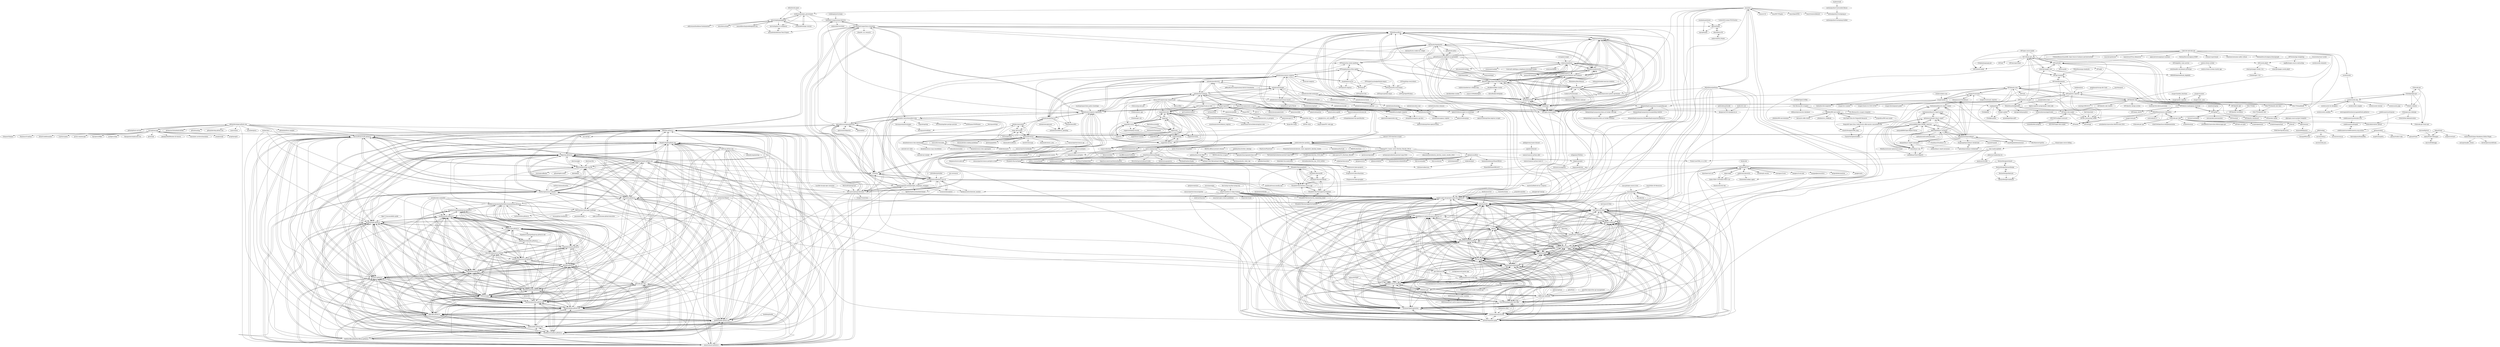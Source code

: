 digraph G {
"the-turing-way/the-turing-way" -> "nasa/Transform-to-Open-Science" ["e"=1]
"nasa-jpl/open-source-rover" -> "nasa/openmct" ["e"=1]
"btford/write-good" -> "oreillymedia/open_government" ["e"=1]
"btford/write-good" -> "mixu/singlepageappbook" ["e"=1]
"EFForg/https-everywhere" -> "EFForg/starttls-everywhere" ["e"=1]
"github/developer.github.com" -> "github/github-services" ["e"=1]
"github/developer.github.com" -> "github/platform-samples" ["e"=1]
"github/developer.github.com" -> "IBM/ibm.github.io"
"github/developer.github.com" -> "electron/electronjs.org-old"
"github/developer.github.com" -> "microsoft/microsoft.github.io"
"github/developer.github.com" -> "gitskarios/GithubAndroidSdk" ["e"=1]
"github/developer.github.com" -> "github/markup" ["e"=1]
"github/developer.github.com" -> "Yelp/yelp.github.io"
"github/developer.github.com" -> "github/develop.github.com"
"github/developer.github.com" -> "twitter/opensource-website"
"github/developer.github.com" -> "nanoc/nanoc" ["e"=1]
"github/developer.github.com" -> "huacnlee/quora" ["e"=1]
"github/developer.github.com" -> "msysgit/msysgit"
"github/developer.github.com" -> "square/square.github.io"
"Automattic/legalmattic" -> "Medium/medium-policy"
"Automattic/legalmattic" -> "WhiteHouse/fitara"
"Automattic/legalmattic" -> "hackdaymanifesto/site"
"Automattic/legalmattic" -> "CommerceGov/Policies-and-Guidance"
"Automattic/legalmattic" -> "divegeek/uscode"
"Automattic/legalmattic" -> "18F/open-source-policy"
"Automattic/legalmattic" -> "GSA/https"
"Automattic/legalmattic" -> "BetaNYC/Bike-Share-Data-Best-Practices"
"Automattic/legalmattic" -> "Automattic/eu-cookie-law-widget"
"Automattic/legalmattic" -> "seriesseed/equity"
"Automattic/legalmattic" -> "project-open-data/project-open-data.github.io"
"Automattic/legalmattic" -> "usds/playbook"
"Automattic/legalmattic" -> "github/balanced-employee-ip-agreement"
"Automattic/legalmattic" -> "github/site-policy" ["e"=1]
"Automattic/legalmattic" -> "EFForg/action-center-platform" ["e"=1]
"philipperemy/name-dataset" -> "appeler/ethnicolr" ["e"=1]
"unitedstates/districts" -> "unitedstates/images"
"unitedstates/districts" -> "unitedstates/APIs"
"unitedstates/districts" -> "JeffreyBLewis/congressional-district-boundaries"
"unitedstates/districts" -> "nvkelso/election-geodata"
"unitedstates/districts" -> "unitedstates/python-us"
"unitedstates/districts" -> "unitedstates/contact-congress"
"unitedstates/districts" -> "unitedstates/congress"
"unitedstates/districts" -> "unitedstates/inspectors-general"
"gutmensch/docker-dmarc-report" -> "userjack6880/Open-DMARC-Analyzer"
"gutmensch/docker-dmarc-report" -> "techsneeze/dmarcts-report-parser"
"gutmensch/docker-dmarc-report" -> "debricked/dmarc-visualizer"
"gutmensch/docker-dmarc-report" -> "techsneeze/dmarcts-report-viewer"
"gutmensch/docker-dmarc-report" -> "liuch/dmarc-srg"
"gutmensch/docker-dmarc-report" -> "domainaware/parsedmarc"
"18F/18f.gsa.gov" -> "18F/methods"
"18F/18f.gsa.gov" -> "18F/content-guide"
"18F/18f.gsa.gov" -> "cloud-gov/pages-core"
"18F/18f.gsa.gov" -> "GSA-TTS/handbook"
"18F/18f.gsa.gov" -> "18F/api-standards"
"18F/18f.gsa.gov" -> "18F/hub"
"18F/18f.gsa.gov" -> "18F/uswds-jekyll"
"18F/18f.gsa.gov" -> "18F/micropurchase"
"18F/18f.gsa.gov" -> "18F/pulse"
"Bloomberg-Beta/Manual" -> "seriesseed/equity" ["e"=1]
"RedHatOfficial/RedHatOfficial.github.io" -> "google/google.github.io"
"RedHatOfficial/RedHatOfficial.github.io" -> "cloudflare/cloudflare.github.io"
"RedHatOfficial/RedHatOfficial.github.io" -> "adobe/adobe.github.com"
"RedHatOfficial/RedHatOfficial.github.io" -> "cfpb/cfpb.github.io"
"RedHatOfficial/RedHatOfficial.github.io" -> "mozilla/mozilla.github.io"
"RedHatOfficial/RedHatOfficial.github.io" -> "Netflix/netflix.github.com"
"RedHatOfficial/RedHatOfficial.github.io" -> "alibaba/alibaba.github.com"
"RedHatOfficial/RedHatOfficial.github.io" -> "guardian/guardian.github.com"
"RedHatOfficial/RedHatOfficial.github.io" -> "OSGeo/osgeo"
"RedHatOfficial/RedHatOfficial.github.io" -> "godaddy/godaddy.github.io"
"RedHatOfficial/RedHatOfficial.github.io" -> "Esri/esri.github.io"
"RedHatOfficial/RedHatOfficial.github.io" -> "IBM/ibm.github.io"
"RedHatOfficial/RedHatOfficial.github.io" -> "square/square.github.io"
"RedHatOfficial/RedHatOfficial.github.io" -> "eleme/eleme.github.io"
"RedHatOfficial/RedHatOfficial.github.io" -> "Yelp/yelp.github.io"
"apiman/apiman" -> "NREL/api-umbrella" ["e"=1]
"pelias/pelias" -> "openaddresses/openaddresses" ["e"=1]
"mixu/distsysbook" -> "mixu/singlepageappbook" ["e"=1]
"CiviWiki/OpenCiviWiki" -> "City-Bureau/city-scrapers" ["e"=1]
"microsoft/ptvsd" -> "fabioz/PyDev.Debugger" ["e"=1]
"manuelkiessling/nodebeginner.org" -> "mixu/singlepageappbook" ["e"=1]
"guardian/grid" -> "18F/analytics-reporter" ["e"=1]
"EFForg/privacybadgerfirefox-legacy" -> "EFForg/ssd" ["e"=1]
"EFForg/privacybadgerfirefox-legacy" -> "EFForg/starttls-everywhere" ["e"=1]
"patternfly/patternfly" -> "djangocon/2018.djangocon.us" ["e"=1]
"catalyzeio/policies" -> "hackdaymanifesto/site"
"catalyzeio/policies" -> "WhiteHouse/fitara"
"catalyzeio/policies" -> "CommerceGov/Policies-and-Guidance"
"catalyzeio/policies" -> "BetaNYC/Bike-Share-Data-Best-Practices"
"catalyzeio/policies" -> "18F/open-source-policy"
"catalyzeio/policies" -> "GSA/https"
"catalyzeio/policies" -> "seriesseed/equity"
"catalyzeio/policies" -> "divegeek/uscode"
"catalyzeio/policies" -> "Medium/medium-policy"
"catalyzeio/policies" -> "catalyzeio/training"
"catalyzeio/policies" -> "truevault-safe/hipaa-compliance-developers-guide" ["e"=1]
"catalyzeio/policies" -> "catalyzeio/HIPAA"
"catalyzeio/policies" -> "usds/playbook"
"catalyzeio/policies" -> "daticahealth/training"
"catalyzeio/policies" -> "project-open-data/project-open-data.github.io"
"OpenExoplanetCatalogue/open_exoplanet_catalogue" -> "cernopendata/opendata.cern.ch"
"OpenExoplanetCatalogue/open_exoplanet_catalogue" -> "Chicago/food-inspections-evaluation"
"OpenExoplanetCatalogue/open_exoplanet_catalogue" -> "unitedstates/congress-legislators"
"OpenExoplanetCatalogue/open_exoplanet_catalogue" -> "openaddresses/openaddresses"
"OpenExoplanetCatalogue/open_exoplanet_catalogue" -> "GSA/data" ["e"=1]
"OpenExoplanetCatalogue/open_exoplanet_catalogue" -> "APIs-guru/openapi-directory"
"OpenExoplanetCatalogue/open_exoplanet_catalogue" -> "whosonfirst-data/whosonfirst-data"
"OpenExoplanetCatalogue/open_exoplanet_catalogue" -> "berkmancenter/internet_monitor" ["e"=1]
"OpenExoplanetCatalogue/open_exoplanet_catalogue" -> "EFForg/action-center-platform" ["e"=1]
"OpenExoplanetCatalogue/open_exoplanet_catalogue" -> "cyverse/atmosphere" ["e"=1]
"OpenExoplanetCatalogue/open_exoplanet_catalogue" -> "cloudflare/cloudflare.github.io"
"OpenExoplanetCatalogue/open_exoplanet_catalogue" -> "guardian/guardian.github.com"
"OpenExoplanetCatalogue/open_exoplanet_catalogue" -> "artsy/artsy.github.io"
"OpenExoplanetCatalogue/open_exoplanet_catalogue" -> "OSGeo/osgeo"
"OpenExoplanetCatalogue/open_exoplanet_catalogue" -> "fightforthefuture/battleforthenet" ["e"=1]
"github/government.github.com" -> "square/square.github.io"
"github/government.github.com" -> "electron/electronjs.org-old"
"github/government.github.com" -> "Yelp/yelp.github.io"
"github/government.github.com" -> "artsy/artsy.github.io"
"github/government.github.com" -> "twitter/opensource-website"
"github/government.github.com" -> "IBM/ibm.github.io"
"github/government.github.com" -> "Netflix/netflix.github.com"
"github/government.github.com" -> "microsoft/microsoft.github.io"
"github/government.github.com" -> "Metroxe/one-html-page-challenge"
"github/government.github.com" -> "fairfield-programming/fairfield-programming.github.io"
"github/government.github.com" -> "project-open-data/project-open-data.github.io"
"github/government.github.com" -> "cfpb/open-source-checklist"
"github/government.github.com" -> "GSA/data" ["e"=1]
"github/government.github.com" -> "18F/development-guide"
"github/government.github.com" -> "usds/playbook"
"erikgahner/PolData" -> "leeper/margins" ["e"=1]
"mangini/gdocs2md" -> "WhiteHouse/budgetdata" ["e"=1]
"Yelp/yelp.github.io" -> "square/square.github.io"
"Yelp/yelp.github.io" -> "artsy/artsy.github.io"
"Yelp/yelp.github.io" -> "Netflix/netflix.github.com"
"Yelp/yelp.github.io" -> "IBM/ibm.github.io"
"Yelp/yelp.github.io" -> "twitter/opensource-website"
"Yelp/yelp.github.io" -> "guardian/guardian.github.com"
"Yelp/yelp.github.io" -> "github/government.github.com"
"Yelp/yelp.github.io" -> "electron/electronjs.org-old"
"Yelp/yelp.github.io" -> "microsoft/microsoft.github.io"
"Yelp/yelp.github.io" -> "cfpb/cfpb.github.io"
"Yelp/yelp.github.io" -> "cloudflare/cloudflare.github.io"
"Yelp/yelp.github.io" -> "Shopify/shopify.github.com"
"Yelp/yelp.github.io" -> "godaddy/godaddy.github.io"
"Yelp/yelp.github.io" -> "alibaba/alibaba.github.com"
"Yelp/yelp.github.io" -> "Esri/esri.github.io"
"pallotron/yubiswitch" -> "github/SoftU2F"
"pallotron/yubiswitch" -> "FiloSottile/yubikey-agent" ["e"=1]
"pallotron/yubiswitch" -> "Safari-FIDO-U2F/Safari-FIDO-U2F"
"openaddresses/openaddresses" -> "cernopendata/opendata.cern.ch"
"openaddresses/openaddresses" -> "APIs-guru/openapi-directory"
"openaddresses/openaddresses" -> "OpenExoplanetCatalogue/open_exoplanet_catalogue"
"openaddresses/openaddresses" -> "unitedstates/congress-legislators"
"openaddresses/openaddresses" -> "GSA/data" ["e"=1]
"openaddresses/openaddresses" -> "Chicago/food-inspections-evaluation"
"openaddresses/openaddresses" -> "whosonfirst-data/whosonfirst-data"
"openaddresses/openaddresses" -> "pelias/pelias" ["e"=1]
"openaddresses/openaddresses" -> "openvenues/libpostal" ["e"=1]
"openaddresses/openaddresses" -> "project-open-data/project-open-data.github.io"
"openaddresses/openaddresses" -> "IBM/ibm.github.io"
"openaddresses/openaddresses" -> "uscensusbureau/citysdk"
"openaddresses/openaddresses" -> "microsoft/microsoft.github.io"
"openaddresses/openaddresses" -> "Netflix/netflix.github.com"
"openaddresses/openaddresses" -> "benbalter/congressional-districts"
"18F/technology-budgeting" -> "18F/methods"
"18F/technology-budgeting" -> "mgifford/open-source-contracting"
"strongdm/comply" -> "catalyzeio/policies" ["e"=1]
"sekey/sekey" -> "github/SoftU2F" ["e"=1]
"sekey/sekey" -> "Safari-FIDO-U2F/Safari-FIDO-U2F" ["e"=1]
"openstates/openstates-scrapers" -> "openstates/people"
"openstates/openstates-scrapers" -> "unitedstates/congress"
"openstates/openstates-scrapers" -> "opencivicdata/scrapers-us-municipal"
"openstates/openstates-scrapers" -> "opencivicdata/pupa"
"openstates/openstates-scrapers" -> "openstates/openstates.org"
"openstates/openstates-scrapers" -> "openstates/pyopenstates"
"openstates/openstates-scrapers" -> "openstates/billy"
"openstates/openstates-scrapers" -> "propublica/sunlight-congress"
"openstates/openstates-scrapers" -> "opencivicdata/ocd-division-ids"
"openstates/openstates-scrapers" -> "jamesturk/spatula" ["e"=1]
"openstates/openstates-scrapers" -> "jamesturk/scrapelib" ["e"=1]
"openstates/openstates-scrapers" -> "unitedstates/congress-legislators"
"openstates/openstates-scrapers" -> "nvkelso/election-geodata"
"openstates/openstates-scrapers" -> "djangocon/2018.djangocon.us"
"openstates/openstates-scrapers" -> "openstates/api-v3"
"censusreporter/censusreporter" -> "project-open-data/project-open-data.github.io" ["e"=1]
"censusreporter/censusreporter" -> "nysenate/OpenLegislation" ["e"=1]
"swannodette/logic-tutorial" -> "oreillymedia/open_government" ["e"=1]
"swannodette/logic-tutorial" -> "mixu/singlepageappbook" ["e"=1]
"konklone/json" -> "18F/analytics-reporter" ["e"=1]
"domainaware/parsedmarc" -> "debricked/dmarc-visualizer"
"domainaware/parsedmarc" -> "seanthegeek/domainaware"
"domainaware/parsedmarc" -> "userjack6880/Open-DMARC-Analyzer"
"domainaware/parsedmarc" -> "domainaware/checkdmarc"
"domainaware/parsedmarc" -> "techsneeze/dmarcts-report-parser"
"domainaware/parsedmarc" -> "patschi/parsedmarc-dockerized"
"domainaware/parsedmarc" -> "gutmensch/docker-dmarc-report"
"domainaware/parsedmarc" -> "techsneeze/dmarcts-report-viewer"
"domainaware/parsedmarc" -> "dragoangel/parsedmarc-dockerized"
"domainaware/parsedmarc" -> "SSLMate/certspotter" ["e"=1]
"domainaware/parsedmarc" -> "tierpod/dmarc-report-converter"
"domainaware/parsedmarc" -> "rspamd/rspamd" ["e"=1]
"domainaware/parsedmarc" -> "Fraudmarc/fraudmarc-ce"
"domainaware/parsedmarc" -> "liuch/dmarc-srg"
"domainaware/parsedmarc" -> "cisagov/trustymail"
"cms-sw/cmssw" -> "cernopendata/opendata.cern.ch" ["e"=1]
"TortoiseGit/TortoiseGit" -> "msysgit/git" ["e"=1]
"IBM/ibm.github.io" -> "microsoft/microsoft.github.io"
"IBM/ibm.github.io" -> "square/square.github.io"
"IBM/ibm.github.io" -> "Yelp/yelp.github.io"
"IBM/ibm.github.io" -> "Netflix/netflix.github.com"
"IBM/ibm.github.io" -> "artsy/artsy.github.io"
"IBM/ibm.github.io" -> "twitter/opensource-website"
"IBM/ibm.github.io" -> "adobe/adobe.github.com"
"IBM/ibm.github.io" -> "google/google.github.io"
"IBM/ibm.github.io" -> "guardian/guardian.github.com"
"IBM/ibm.github.io" -> "cloudflare/cloudflare.github.io"
"IBM/ibm.github.io" -> "Shopify/shopify.github.com"
"IBM/ibm.github.io" -> "alibaba/alibaba.github.com"
"IBM/ibm.github.io" -> "github/government.github.com"
"IBM/ibm.github.io" -> "cfpb/cfpb.github.io"
"IBM/ibm.github.io" -> "Esri/esri.github.io"
"datadesk/notebooks" -> "cfpb/open-source-checklist" ["e"=1]
"datadesk/notebooks" -> "project-open-data/project-open-data.github.io" ["e"=1]
"CarlosGS/Cyclone-PCB-Factory" -> "gklyne/things" ["e"=1]
"twitter/opensource-website" -> "Netflix/netflix.github.com"
"twitter/opensource-website" -> "square/square.github.io"
"twitter/opensource-website" -> "IBM/ibm.github.io"
"twitter/opensource-website" -> "microsoft/microsoft.github.io"
"twitter/opensource-website" -> "Yelp/yelp.github.io"
"twitter/opensource-website" -> "artsy/artsy.github.io"
"twitter/opensource-website" -> "adobe/adobe.github.com"
"twitter/opensource-website" -> "github/government.github.com"
"twitter/opensource-website" -> "electron/electronjs.org-old"
"twitter/opensource-website" -> "google/google.github.io"
"twitter/opensource-website" -> "guardian/guardian.github.com"
"twitter/opensource-website" -> "Shopify/shopify.github.com"
"twitter/opensource-website" -> "cfpb/cfpb.github.io"
"twitter/opensource-website" -> "Esri/esri.github.io"
"twitter/opensource-website" -> "cloudflare/cloudflare.github.io"
"codeforamerica/citygram" -> "codeforamerica/awesome-civic"
"codeforamerica/citygram" -> "codeforamerica/codeforamerica.org-archive"
"pablobarbera/twitter_ideology" -> "pablobarbera/voter-files" ["e"=1]
"GSA/code-gov" -> "GSA/digitalgov.gov"
"GSA/code-gov" -> "GSA/code-gov-front-end"
"GSA/code-gov" -> "GSA/cto-website"
"MonetDB/MonetDBLite-R" -> "hannesmuehleisen/MonetDBLite"
"cloudflare/cloudflare.github.io" -> "google/google.github.io"
"cloudflare/cloudflare.github.io" -> "godaddy/godaddy.github.io"
"cloudflare/cloudflare.github.io" -> "alibaba/alibaba.github.com"
"cloudflare/cloudflare.github.io" -> "eleme/eleme.github.io"
"cloudflare/cloudflare.github.io" -> "mozilla/mozilla.github.io"
"cloudflare/cloudflare.github.io" -> "guardian/guardian.github.com"
"cloudflare/cloudflare.github.io" -> "OSGeo/osgeo"
"cloudflare/cloudflare.github.io" -> "didi/didi.github.io"
"cloudflare/cloudflare.github.io" -> "cfpb/cfpb.github.io"
"cloudflare/cloudflare.github.io" -> "Esri/esri.github.io"
"cloudflare/cloudflare.github.io" -> "adobe/adobe.github.com"
"cloudflare/cloudflare.github.io" -> "Shopify/shopify.github.com"
"cloudflare/cloudflare.github.io" -> "gilt/code.gilt.com"
"cloudflare/cloudflare.github.io" -> "stripe/stripe.github.io"
"cloudflare/cloudflare.github.io" -> "RedHatOfficial/RedHatOfficial.github.io"
"BetaNYC/Bike-Share-Data-Best-Practices" -> "WhiteHouse/fitara"
"BetaNYC/Bike-Share-Data-Best-Practices" -> "CommerceGov/Policies-and-Guidance"
"BetaNYC/Bike-Share-Data-Best-Practices" -> "hackdaymanifesto/site"
"BetaNYC/Bike-Share-Data-Best-Practices" -> "18F/open-source-policy"
"BetaNYC/Bike-Share-Data-Best-Practices" -> "GSA/https"
"BetaNYC/Bike-Share-Data-Best-Practices" -> "Medium/medium-policy"
"BetaNYC/Bike-Share-Data-Best-Practices" -> "divegeek/uscode"
"BetaNYC/Bike-Share-Data-Best-Practices" -> "seriesseed/equity"
"BetaNYC/Bike-Share-Data-Best-Practices" -> "derekhe/mobike-crawler"
"BetaNYC/Bike-Share-Data-Best-Practices" -> "catalyzeio/policies"
"BetaNYC/Bike-Share-Data-Best-Practices" -> "toddwschneider/nyc-citibike-data" ["e"=1]
"18F/open-source-policy" -> "CommerceGov/Policies-and-Guidance"
"18F/open-source-policy" -> "WhiteHouse/fitara"
"18F/open-source-policy" -> "GSA/https"
"18F/open-source-policy" -> "hackdaymanifesto/site"
"18F/open-source-policy" -> "BetaNYC/Bike-Share-Data-Best-Practices"
"18F/open-source-policy" -> "Medium/medium-policy"
"18F/open-source-policy" -> "divegeek/uscode"
"18F/open-source-policy" -> "project-open-data/project-open-data.github.io"
"18F/open-source-policy" -> "usds/playbook"
"18F/open-source-policy" -> "seriesseed/equity"
"userjack6880/Open-DMARC-Analyzer" -> "userjack6880/Open-Report-Parser"
"userjack6880/Open-DMARC-Analyzer" -> "liuch/dmarc-srg"
"userjack6880/Open-DMARC-Analyzer" -> "techsneeze/dmarcts-report-parser"
"userjack6880/Open-DMARC-Analyzer" -> "gutmensch/docker-dmarc-report"
"userjack6880/Open-DMARC-Analyzer" -> "antedebaas/Viesti-Reports"
"userjack6880/Open-DMARC-Analyzer" -> "debricked/dmarc-visualizer"
"userjack6880/Open-DMARC-Analyzer" -> "domainaware/parsedmarc"
"userjack6880/Open-DMARC-Analyzer" -> "techsneeze/dmarcts-report-viewer"
"userjack6880/Open-DMARC-Analyzer" -> "tierpod/dmarc-report-converter"
"underverk/3D_Printer" -> "iliterobotics/3D"
"Metroxe/one-html-page-challenge" -> "fairfield-programming/fairfield-programming.github.io"
"Metroxe/one-html-page-challenge" -> "square/square.github.io"
"Metroxe/one-html-page-challenge" -> "Yelp/yelp.github.io"
"Metroxe/one-html-page-challenge" -> "artsy/artsy.github.io"
"Metroxe/one-html-page-challenge" -> "Netflix/netflix.github.com"
"Metroxe/one-html-page-challenge" -> "electron/electronjs.org-old"
"Metroxe/one-html-page-challenge" -> "github/government.github.com"
"Metroxe/one-html-page-challenge" -> "twitter/opensource-website"
"Metroxe/one-html-page-challenge" -> "twitter/twitter.github.io"
"Metroxe/one-html-page-challenge" -> "cfpb/open-source-checklist"
"Metroxe/one-html-page-challenge" -> "mike-north/chrome-github-boxcutter" ["e"=1]
"Metroxe/one-html-page-challenge" -> "muan/github-dashboard" ["e"=1]
"Metroxe/one-html-page-challenge" -> "google/google.github.io"
"Metroxe/one-html-page-challenge" -> "pearmini/colorfu" ["e"=1]
"Metroxe/one-html-page-challenge" -> "mozilla/mozilla.github.io"
"godaddy/godaddy.github.io" -> "eleme/eleme.github.io"
"godaddy/godaddy.github.io" -> "didi/didi.github.io"
"godaddy/godaddy.github.io" -> "cloudflare/cloudflare.github.io"
"godaddy/godaddy.github.io" -> "alibaba/alibaba.github.com"
"godaddy/godaddy.github.io" -> "google/google.github.io"
"godaddy/godaddy.github.io" -> "guardian/guardian.github.com"
"godaddy/godaddy.github.io" -> "mozilla/mozilla.github.io"
"godaddy/godaddy.github.io" -> "proyecto26/proyecto26.github.io"
"godaddy/godaddy.github.io" -> "OSGeo/osgeo"
"godaddy/godaddy.github.io" -> "stripe/stripe.github.io"
"godaddy/godaddy.github.io" -> "cfpb/cfpb.github.io"
"godaddy/godaddy.github.io" -> "zalando/zalando.github.io"
"godaddy/godaddy.github.io" -> "newrelic/opensource-website"
"godaddy/godaddy.github.io" -> "ExpediaGroup/expediagroup.github.io"
"godaddy/godaddy.github.io" -> "Shopify/shopify.github.com"
"oturns/geosnap" -> "cenpy-devs/cenpy" ["e"=1]
"cfpb/cfpb.github.io" -> "guardian/guardian.github.com"
"cfpb/cfpb.github.io" -> "Esri/esri.github.io"
"cfpb/cfpb.github.io" -> "eleme/eleme.github.io"
"cfpb/cfpb.github.io" -> "gilt/code.gilt.com"
"cfpb/cfpb.github.io" -> "cloudflare/cloudflare.github.io"
"cfpb/cfpb.github.io" -> "godaddy/godaddy.github.io"
"cfpb/cfpb.github.io" -> "OSGeo/osgeo"
"cfpb/cfpb.github.io" -> "didi/didi.github.io"
"cfpb/cfpb.github.io" -> "alibaba/alibaba.github.com"
"cfpb/cfpb.github.io" -> "Shopify/shopify.github.com"
"cfpb/cfpb.github.io" -> "adobe/adobe.github.com"
"cfpb/cfpb.github.io" -> "google/google.github.io"
"cfpb/cfpb.github.io" -> "Yelp/yelp.github.io"
"cfpb/cfpb.github.io" -> "square/square.github.io"
"cfpb/cfpb.github.io" -> "Netflix/netflix.github.com"
"timClicks/slate" -> "18F/doc_processing_toolkit" ["e"=1]
"datadesk/census-data-downloader" -> "datamade/census"
"datadesk/census-data-downloader" -> "rdmurphy/journalize" ["e"=1]
"datadesk/census-data-downloader" -> "datadesk/census-data-aggregator"
"datadesk/census-data-downloader" -> "jtleider/censusdata"
"datadesk/census-data-downloader" -> "datadesk/census-map-consolidator"
"usgpo/api" -> "usgpo/bill-status"
"usgpo/api" -> "usgpo/bulk-data"
"usgpo/api" -> "usgpo/link-service"
"usgpo/api" -> "usgpo/uslm"
"usgpo/api" -> "usgpo/rss"
"usgpo/api" -> "usgpo/sitemap"
"CityOfPhiladelphia/flu-shot-spec" -> "openlexington/gethelplex"
"CityOfPhiladelphia/flu-shot-spec" -> "18F/ads-bpa"
"CityOfPhiladelphia/flu-shot-spec" -> "nysenate/OpenLegislation"
"CityOfPhiladelphia/flu-shot-spec" -> "ngageoint/geoq"
"CityOfPhiladelphia/flu-shot-spec" -> "codeforamerica/adopt-a-hydrant"
"CityOfPhiladelphia/flu-shot-spec" -> "cfpb/open-source-checklist"
"CityOfPhiladelphia/flu-shot-spec" -> "opengovfoundation/madison"
"CityOfPhiladelphia/flu-shot-spec" -> "alphagov/whitehall"
"CityOfPhiladelphia/flu-shot-spec" -> "cfpb/qu"
"CityOfPhiladelphia/flu-shot-spec" -> "republique-et-canton-de-geneve/chvote-1-0"
"CityOfPhiladelphia/flu-shot-spec" -> "project-open-data/project-open-data.github.io"
"CityOfPhiladelphia/flu-shot-spec" -> "uscensusbureau/citysdk"
"CityOfPhiladelphia/flu-shot-spec" -> "wet-boew/wet-boew"
"CityOfPhiladelphia/flu-shot-spec" -> "usds/playbook"
"CityOfPhiladelphia/flu-shot-spec" -> "18F/development-guide"
"codeforamerica/adopt-a-hydrant" -> "18F/ads-bpa"
"codeforamerica/adopt-a-hydrant" -> "opengovfoundation/madison"
"codeforamerica/adopt-a-hydrant" -> "cfpb/open-source-checklist"
"codeforamerica/adopt-a-hydrant" -> "alphagov/whitehall"
"codeforamerica/adopt-a-hydrant" -> "CityOfPhiladelphia/flu-shot-spec"
"codeforamerica/adopt-a-hydrant" -> "nysenate/OpenLegislation"
"codeforamerica/adopt-a-hydrant" -> "ngageoint/geoq"
"codeforamerica/adopt-a-hydrant" -> "project-open-data/project-open-data.github.io"
"codeforamerica/adopt-a-hydrant" -> "openlexington/gethelplex"
"codeforamerica/adopt-a-hydrant" -> "18F/development-guide"
"codeforamerica/adopt-a-hydrant" -> "wet-boew/wet-boew"
"codeforamerica/adopt-a-hydrant" -> "usds/playbook"
"codeforamerica/adopt-a-hydrant" -> "uscensusbureau/citysdk"
"codeforamerica/adopt-a-hydrant" -> "republique-et-canton-de-geneve/chvote-1-0"
"codeforamerica/adopt-a-hydrant" -> "cfpb/qu"
"ngageoint/geoq" -> "18F/ads-bpa"
"ngageoint/geoq" -> "CityOfPhiladelphia/flu-shot-spec"
"ngageoint/geoq" -> "openlexington/gethelplex"
"ngageoint/geoq" -> "cfpb/open-source-checklist"
"ngageoint/geoq" -> "nysenate/OpenLegislation"
"ngageoint/geoq" -> "codeforamerica/adopt-a-hydrant"
"ngageoint/geoq" -> "opengovfoundation/madison"
"ngageoint/geoq" -> "project-open-data/project-open-data.github.io"
"ngageoint/geoq" -> "alphagov/whitehall"
"ngageoint/geoq" -> "wet-boew/wet-boew"
"ngageoint/geoq" -> "uscensusbureau/citysdk"
"ngageoint/geoq" -> "republique-et-canton-de-geneve/chvote-1-0"
"ngageoint/geoq" -> "usds/playbook"
"ngageoint/geoq" -> "18F/development-guide"
"ngageoint/geoq" -> "cfpb/qu"
"bhollis/jsonview" -> "project-open-data/project-open-data.github.io" ["e"=1]
"bhollis/jsonview" -> "google/google.github.io" ["e"=1]
"bhollis/jsonview" -> "usds/playbook" ["e"=1]
"codeforamerica/codeforamerica.org-archive" -> "codeforamerica/brigade"
"18F/api-standards" -> "18F/checklistomania"
"18F/api-standards" -> "18F/18f.gsa.gov"
"benbalter/congressional-districts" -> "Chicago/food-inspections-evaluation"
"benbalter/congressional-districts" -> "emberobserver/client" ["e"=1]
"domainaware/checkdmarc" -> "cisagov/trustymail"
"domainaware/checkdmarc" -> "seanthegeek/domainaware"
"domainaware/checkdmarc" -> "domainaware/parsedmarc"
"domainaware/checkdmarc" -> "techsneeze/dmarcts-report-viewer"
"unitedstates/contact-congress" -> "EFForg/phantom-of-the-capitol"
"unitedstates/contact-congress" -> "unitedstates/images"
"unitedstates/contact-congress" -> "unitedstates/congress"
"unitedstates/contact-congress" -> "sinak/democracy.io"
"unitedstates/contact-congress" -> "unitedstates/congress-legislators"
"unitedstates/contact-congress" -> "unitedstates/districts"
"unitedstates/contact-congress" -> "unitedstates/inspectors-general"
"unitedstates/contact-congress" -> "unitedstates/citation" ["e"=1]
"unitedstates/contact-congress" -> "propublica/sunlight-congress"
"unitedstates/contact-congress" -> "unitedstates/congressional-record"
"unitedstates/contact-congress" -> "unitedstates/federal_spending"
"unitedstates/contact-congress" -> "tfrce/call-congress"
"unitedstates/contact-congress" -> "unitedstates/python-us"
"GSA/plainlanguage.gov" -> "18F/content-guide"
"openelections/openelections-core" -> "nvkelso/election-geodata"
"openelections/openelections-core" -> "openelections/docs"
"MEDSL/elections" -> "MEDSL/election-scrapers"
"openstates/people" -> "openstates/api-v3"
"iliterobotics/3D" -> "underverk/3D_Printer"
"iliterobotics/3D" -> "gklyne/things"
"EFForg/phantom-of-the-capitol" -> "sinak/democracy.io"
"EFForg/phantom-of-the-capitol" -> "unitedstates/contact-congress"
"EFForg/phantom-of-the-capitol" -> "EFForg/call-congress"
"EFForg/phantom-of-the-capitol" -> "EFForg/action-center-platform" ["e"=1]
"EFForg/phantom-of-the-capitol" -> "EFForg/ssd"
"EFForg/phantom-of-the-capitol" -> "EFForg/starttls-everywhere"
"unitedstates/images" -> "unitedstates/districts"
"unitedstates/images" -> "unitedstates/contact-congress"
"unitedstates/images" -> "propublica/sunlight-congress"
"unitedstates/images" -> "propublica/congress-api-docs"
"unitedstates/images" -> "unitedstates/congress"
"unitedstates/images" -> "unitedstates/congressional-record"
"unitedstates/images" -> "unitedstates/bill-nicknames"
"usds/us-forms-system" -> "usds/benefits-enrollment-prototype"
"usds/us-forms-system" -> "usds/us-forms-system-starter-app"
"Medium/medium-policy" -> "CommerceGov/Policies-and-Guidance"
"Medium/medium-policy" -> "WhiteHouse/fitara"
"Medium/medium-policy" -> "18F/open-source-policy"
"Medium/medium-policy" -> "hackdaymanifesto/site"
"Medium/medium-policy" -> "GSA/https"
"Medium/medium-policy" -> "BetaNYC/Bike-Share-Data-Best-Practices"
"Medium/medium-policy" -> "divegeek/uscode"
"Medium/medium-policy" -> "Automattic/legalmattic"
"Medium/medium-policy" -> "seriesseed/equity"
"Medium/medium-policy" -> "panxzz/NN-blackout" ["e"=1]
"fejes713/accessibility-guide" -> "google/google.github.io" ["e"=1]
"nationalparkservice/symbol-library" -> "nationalparkservice/npmap.js"
"stripe/stripe.github.io" -> "zalando/zalando.github.io"
"stripe/stripe.github.io" -> "mozilla/mozilla.github.io"
"stripe/stripe.github.io" -> "newrelic/opensource-website"
"stripe/stripe.github.io" -> "proyecto26/proyecto26.github.io"
"stripe/stripe.github.io" -> "ExpediaGroup/expediagroup.github.io"
"stripe/stripe.github.io" -> "godaddy/godaddy.github.io"
"stripe/stripe.github.io" -> "eleme/eleme.github.io"
"stripe/stripe.github.io" -> "google/google.github.io"
"stripe/stripe.github.io" -> "wikimedia/wikimedia.github.io"
"stripe/stripe.github.io" -> "didi/didi.github.io"
"stripe/stripe.github.io" -> "cloudflare/cloudflare.github.io"
"stripe/stripe.github.io" -> "alibaba/alibaba.github.com"
"stripe/stripe.github.io" -> "OSGeo/osgeo"
"stripe/stripe.github.io" -> "guardian/guardian.github.com"
"stripe/stripe.github.io" -> "ExpediaGroup/expediagroup.github.io-old"
"tierpod/dmarc-report-converter" -> "liuch/dmarc-srg"
"tierpod/dmarc-report-converter" -> "userjack6880/Open-DMARC-Analyzer"
"tierpod/dmarc-report-converter" -> "debricked/dmarc-visualizer"
"tierpod/dmarc-report-converter" -> "prbinu/dmarc-report-processor"
"unitedstates/glossary" -> "unitedstates/federal_spending"
"unitedstates/congressional-record" -> "propublica/Capitol-Words"
"unitedstates/congressional-record" -> "unitedstates/orgchart"
"unitedstates/congressional-record" -> "unitedstates/uscode" ["e"=1]
"unitedstates/data-seal" -> "unitedstates/reports"
"SilverBooker/ofoSpider" -> "derekhe/mobike-crawler"
"GSA/inventory-app" -> "GSA/datagov-ssb"
"zalando/zalando.github.io" -> "stripe/stripe.github.io"
"zalando/zalando.github.io" -> "proyecto26/proyecto26.github.io"
"zalando/zalando.github.io" -> "eleme/eleme.github.io"
"zalando/zalando.github.io" -> "ExpediaGroup/expediagroup.github.io"
"zalando/zalando.github.io" -> "newrelic/opensource-website"
"zalando/zalando.github.io" -> "didi/didi.github.io"
"zalando/zalando.github.io" -> "mozilla/mozilla.github.io"
"zalando/zalando.github.io" -> "godaddy/godaddy.github.io"
"zalando/zalando.github.io" -> "fairfield-programming/fairfield-programming.github.io"
"zalando/zalando.github.io" -> "alibaba/alibaba.github.com"
"18F/eligibility-rules-service" -> "usds/benefits-enrollment-prototype"
"18F/identity-pki" -> "18F/identity-terraform"
"nationalparkservice/npmap.js" -> "nationalparkservice/npmap-builder"
"cisagov/scanner" -> "cisagov/pshtt_reporter"
"cisagov/scanner" -> "cisagov/cyhy_amis"
"EFForg/ssd" -> "EFForg/ssd-l10n"
"Nonprofit-Open-Data-Collective/irs-efile-master-concordance-file" -> "CharityNavigator/990_long"
"Nonprofit-Open-Data-Collective/irs-efile-master-concordance-file" -> "jsfenfen/990-xml-reader"
"Nonprofit-Open-Data-Collective/irs-efile-master-concordance-file" -> "CharityNavigator/irs990"
"CharityNavigator/990_long" -> "Nonprofit-Open-Data-Collective/irs-efile-master-concordance-file"
"CharityNavigator/990_long" -> "CharityNavigator/irs990"
"jethrocarr/amberdms-bs" -> "paulyasi/citrusdb"
"wet-boew/GCWeb" -> "wet-boew/wet-boew" ["e"=1]
"foursquare/quattroshapes" -> "foursquare/twofishes"
"namsor/namsor-python-sdk2" -> "namsor/namsor-python-tools-v2"
"userjack6880/Open-Report-Parser" -> "userjack6880/Open-DMARC-Analyzer"
"unitedstates/inspectors-general" -> "unitedstates/reports"
"aaron-strauss/precinct-shapefiles" -> "nvkelso/election-geodata"
"cisagov/cyhy_amis" -> "cisagov/scanner"
"unitedstates/licensing" -> "unitedstates/reports"
"18F/identity-terraform" -> "18F/identity-pki"
"cisagov/lambda_functions" -> "cisagov/pshtt_reporter"
"alphagov/whitehall" -> "cfpb/open-source-checklist"
"alphagov/whitehall" -> "18F/ads-bpa"
"alphagov/whitehall" -> "codeforamerica/adopt-a-hydrant"
"alphagov/whitehall" -> "opengovfoundation/madison"
"alphagov/whitehall" -> "nysenate/OpenLegislation"
"alphagov/whitehall" -> "CityOfPhiladelphia/flu-shot-spec"
"alphagov/whitehall" -> "project-open-data/project-open-data.github.io"
"alphagov/whitehall" -> "18F/development-guide"
"alphagov/whitehall" -> "ngageoint/geoq"
"alphagov/whitehall" -> "openlexington/gethelplex"
"alphagov/whitehall" -> "wet-boew/wet-boew"
"alphagov/whitehall" -> "usds/playbook"
"alphagov/whitehall" -> "uscensusbureau/citysdk"
"alphagov/whitehall" -> "republique-et-canton-de-geneve/chvote-1-0"
"alphagov/whitehall" -> "cfpb/qu"
"datamade/usaddress" -> "datamade/census" ["e"=1]
"nasa/NASA-3D-Resources" -> "nasa/openmct" ["e"=1]
"truevault-safe/hipaa-compliance-developers-guide" -> "catalyzeio/policies" ["e"=1]
"medic/cht-core" -> "djangocon/2018.djangocon.us" ["e"=1]
"usds/playbook" -> "project-open-data/project-open-data.github.io"
"usds/playbook" -> "opengovfoundation/madison"
"usds/playbook" -> "cfpb/open-source-checklist"
"usds/playbook" -> "nysenate/OpenLegislation"
"usds/playbook" -> "18F/ads-bpa"
"usds/playbook" -> "ngageoint/geoq"
"usds/playbook" -> "codeforamerica/adopt-a-hydrant"
"usds/playbook" -> "openlexington/gethelplex"
"usds/playbook" -> "wet-boew/wet-boew"
"usds/playbook" -> "uscensusbureau/citysdk"
"usds/playbook" -> "CityOfPhiladelphia/flu-shot-spec"
"usds/playbook" -> "18F/development-guide"
"usds/playbook" -> "alphagov/whitehall"
"usds/playbook" -> "NREL/api-umbrella"
"usds/playbook" -> "republique-et-canton-de-geneve/chvote-1-0"
"ckan/ckan" -> "GSA/datagov-wptheme" ["e"=1]
"voxmedia/meme" -> "project-open-data/project-open-data.github.io" ["e"=1]
"ssllabs/ssllabs-scan" -> "cisagov/pshtt" ["e"=1]
"GSA/data" -> "cernopendata/opendata.cern.ch" ["e"=1]
"GSA/data" -> "unitedstates/congress-legislators" ["e"=1]
"GSA/data" -> "openaddresses/openaddresses" ["e"=1]
"cfpb/open-source-project-template" -> "cfpb/clouseau"
"mislav/rfc" -> "guardian/guardian.github.com" ["e"=1]
"microsoft/debugpy" -> "fabioz/PyDev.Debugger" ["e"=1]
"googleanalytics/ga-dev-tools" -> "18F/analytics-reporter" ["e"=1]
"microsoft/microsoft.github.io" -> "IBM/ibm.github.io"
"microsoft/microsoft.github.io" -> "twitter/opensource-website"
"microsoft/microsoft.github.io" -> "Netflix/netflix.github.com"
"microsoft/microsoft.github.io" -> "adobe/adobe.github.com"
"microsoft/microsoft.github.io" -> "square/square.github.io"
"microsoft/microsoft.github.io" -> "Yelp/yelp.github.io"
"microsoft/microsoft.github.io" -> "artsy/artsy.github.io"
"microsoft/microsoft.github.io" -> "google/google.github.io"
"microsoft/microsoft.github.io" -> "cloudflare/cloudflare.github.io"
"microsoft/microsoft.github.io" -> "guardian/guardian.github.com"
"microsoft/microsoft.github.io" -> "github/government.github.com"
"microsoft/microsoft.github.io" -> "Shopify/shopify.github.com"
"microsoft/microsoft.github.io" -> "electron/electronjs.org-old"
"microsoft/microsoft.github.io" -> "Esri/esri.github.io"
"microsoft/microsoft.github.io" -> "alibaba/alibaba.github.com"
"covidgreen/covid-green-app" -> "HSEIreland/covid-tracker-app" ["e"=1]
"cernopendata/opendata.cern.ch" -> "OpenExoplanetCatalogue/open_exoplanet_catalogue"
"cernopendata/opendata.cern.ch" -> "Chicago/food-inspections-evaluation"
"cernopendata/opendata.cern.ch" -> "openaddresses/openaddresses"
"cernopendata/opendata.cern.ch" -> "GSA/data" ["e"=1]
"cernopendata/opendata.cern.ch" -> "unitedstates/congress-legislators"
"cernopendata/opendata.cern.ch" -> "whosonfirst-data/whosonfirst-data"
"cernopendata/opendata.cern.ch" -> "APIs-guru/openapi-directory"
"cernopendata/opendata.cern.ch" -> "berkmancenter/internet_monitor" ["e"=1]
"cernopendata/opendata.cern.ch" -> "EFForg/action-center-platform" ["e"=1]
"cernopendata/opendata.cern.ch" -> "cyverse/atmosphere" ["e"=1]
"cernopendata/opendata.cern.ch" -> "fightforthefuture/battleforthenet" ["e"=1]
"cernopendata/opendata.cern.ch" -> "mozilla/advocacy.mozilla.org" ["e"=1]
"cernopendata/opendata.cern.ch" -> "OSGeo/osgeo"
"cernopendata/opendata.cern.ch" -> "project-open-data/project-open-data.github.io"
"cernopendata/opendata.cern.ch" -> "mariechatfield/call-my-congress" ["e"=1]
"Chicago/food-inspections-evaluation" -> "cernopendata/opendata.cern.ch"
"Chicago/food-inspections-evaluation" -> "OpenExoplanetCatalogue/open_exoplanet_catalogue"
"Chicago/food-inspections-evaluation" -> "unitedstates/congress-legislators"
"Chicago/food-inspections-evaluation" -> "benbalter/congressional-districts"
"Chicago/food-inspections-evaluation" -> "GSA/data" ["e"=1]
"Chicago/food-inspections-evaluation" -> "openaddresses/openaddresses"
"Chicago/food-inspections-evaluation" -> "whosonfirst-data/whosonfirst-data"
"Chicago/food-inspections-evaluation" -> "APIs-guru/openapi-directory"
"Chicago/food-inspections-evaluation" -> "panxzz/NN-blackout" ["e"=1]
"Chicago/food-inspections-evaluation" -> "mariechatfield/call-my-congress" ["e"=1]
"Chicago/food-inspections-evaluation" -> "WhiteHouse/fitara"
"Chicago/food-inspections-evaluation" -> "18F/open-source-policy"
"Chicago/food-inspections-evaluation" -> "mozilla/advocacy.mozilla.org" ["e"=1]
"Chicago/food-inspections-evaluation" -> "j2kao/fcc_nn_research" ["e"=1]
"Chicago/food-inspections-evaluation" -> "CommerceGov/Policies-and-Guidance"
"fecgov/openFEC" -> "fecgov/FEC"
"fecgov/openFEC" -> "fecgov/fec-cms"
"fecgov/openFEC" -> "fecgov/fec-eregs"
"fecgov/openFEC" -> "nytimes/Fech" ["e"=1]
"fecgov/openFEC" -> "unitedstates/images"
"fecgov/openFEC" -> "unitedstates/congress"
"fecgov/openFEC" -> "unitedstates/congress-legislators"
"fecgov/openFEC" -> "Solomon/opensecrets_to_postgres"
"fecgov/openFEC" -> "WhiteHouse/source-code-policy"
"fecgov/openFEC" -> "datamade/census"
"fecgov/openFEC" -> "usgpo/bulk-data"
"fecgov/openFEC" -> "18F/C2"
"18F/analytics-reporter" -> "18F/analytics.usa.gov"
"18F/analytics-reporter" -> "18F/domain-scan"
"18F/analytics-reporter" -> "digital-analytics-program/gov-wide-code"
"18F/analytics-reporter" -> "18F/api-standards"
"18F/analytics-reporter" -> "18F/laptop"
"18F/analytics-reporter" -> "18F/doc_processing_toolkit"
"18F/analytics-reporter" -> "18F/checklistomania"
"18F/analytics-reporter" -> "18F/pulse"
"18F/analytics-reporter" -> "18F/identity-idp"
"18F/analytics.usa.gov" -> "18F/analytics-reporter"
"18F/analytics.usa.gov" -> "digital-analytics-program/gov-wide-code"
"18F/analytics.usa.gov" -> "cloud-gov/pages-core"
"18F/analytics.usa.gov" -> "18F/domain-scan"
"18F/analytics.usa.gov" -> "GSA/cto-website"
"18F/analytics.usa.gov" -> "18F/18f.gsa.gov"
"18F/analytics.usa.gov" -> "GSA/https"
"18F/analytics.usa.gov" -> "usds/playbook"
"18F/analytics.usa.gov" -> "WhiteHouse/budgetdata"
"18F/analytics.usa.gov" -> "GSA/data.gov"
"square/square.github.io" -> "Yelp/yelp.github.io"
"square/square.github.io" -> "artsy/artsy.github.io"
"square/square.github.io" -> "Netflix/netflix.github.com"
"square/square.github.io" -> "IBM/ibm.github.io"
"square/square.github.io" -> "twitter/opensource-website"
"square/square.github.io" -> "github/government.github.com"
"square/square.github.io" -> "electron/electronjs.org-old"
"square/square.github.io" -> "microsoft/microsoft.github.io"
"square/square.github.io" -> "guardian/guardian.github.com"
"square/square.github.io" -> "adobe/adobe.github.com"
"square/square.github.io" -> "cfpb/cfpb.github.io"
"square/square.github.io" -> "Esri/esri.github.io"
"square/square.github.io" -> "Shopify/shopify.github.com"
"square/square.github.io" -> "cloudflare/cloudflare.github.io"
"square/square.github.io" -> "google/google.github.io"
"HSEIreland/covid-tracker-app" -> "openlexington/gethelplex"
"HSEIreland/covid-tracker-app" -> "HSEIreland/covid-tracker-backend-api"
"HSEIreland/covid-tracker-app" -> "CityOfPhiladelphia/flu-shot-spec"
"HSEIreland/covid-tracker-app" -> "coloradodigitalservice/exposure-notifications-metrics-public"
"HSEIreland/covid-tracker-app" -> "govCMS/GovCMS"
"HSEIreland/covid-tracker-app" -> "18F/ads-bpa"
"HSEIreland/covid-tracker-app" -> "HSEIreland/covid-tracker-infra"
"HSEIreland/covid-tracker-app" -> "nysenate/OpenLegislation"
"HSEIreland/covid-tracker-app" -> "cfpb/open-source-checklist"
"HSEIreland/covid-tracker-app" -> "ngageoint/geoq"
"HSEIreland/covid-tracker-app" -> "republique-et-canton-de-geneve/chvote-1-0"
"HSEIreland/covid-tracker-app" -> "opengovfoundation/madison"
"HSEIreland/covid-tracker-app" -> "codeforamerica/adopt-a-hydrant"
"HSEIreland/covid-tracker-app" -> "alphagov/whitehall"
"HSEIreland/covid-tracker-app" -> "project-open-data/project-open-data.github.io"
"govCMS/GovCMS" -> "coloradodigitalservice/exposure-notifications-metrics-public"
"govCMS/GovCMS" -> "openlexington/gethelplex"
"govCMS/GovCMS" -> "18F/ads-bpa"
"govCMS/GovCMS" -> "CityOfPhiladelphia/flu-shot-spec"
"govCMS/GovCMS" -> "nysenate/OpenLegislation"
"govCMS/GovCMS" -> "cfpb/open-source-checklist"
"govCMS/GovCMS" -> "ngageoint/geoq"
"govCMS/GovCMS" -> "opengovfoundation/madison"
"govCMS/GovCMS" -> "HSEIreland/covid-tracker-app"
"govCMS/GovCMS" -> "codeforamerica/adopt-a-hydrant"
"govCMS/GovCMS" -> "republique-et-canton-de-geneve/chvote-1-0"
"govCMS/GovCMS" -> "project-open-data/project-open-data.github.io"
"govCMS/GovCMS" -> "GSA/data.gov"
"fecgov/FEC" -> "fecgov/openFEC"
"fecgov/FEC" -> "fecgov/fec-cms"
"fecgov/FEC" -> "fecgov/fec-eregs"
"fecgov/FEC" -> "Solomon/opensecrets_to_postgres"
"cookiengineer/lycheejs" -> "benbalter/congressional-districts" ["e"=1]
"GSA/https" -> "WhiteHouse/fitara"
"GSA/https" -> "CommerceGov/Policies-and-Guidance"
"GSA/https" -> "hackdaymanifesto/site"
"GSA/https" -> "18F/open-source-policy"
"GSA/https" -> "BetaNYC/Bike-Share-Data-Best-Practices"
"GSA/https" -> "Medium/medium-policy"
"GSA/https" -> "divegeek/uscode"
"move-coop/parsons" -> "StateVoicesNational/Spoke"
"move-coop/parsons" -> "mobilizeamerica/api"
"move-coop/parsons" -> "democrats/data"
"move-coop/parsons" -> "Elizabeth-Warren/Spoke"
"move-coop/parsons" -> "bluelabsio/records-mover"
"move-coop/parsons" -> "nvkelso/election-geodata"
"move-coop/parsons" -> "openelections/openelections-core"
"move-coop/parsons" -> "politics-rewired/Spoke"
"move-coop/parsons" -> "national-voter-file/national-voter-file"
"move-coop/parsons" -> "ossoffforsenate/OutReach"
"GSA/catalog.data.gov" -> "GSA/inventory-app"
"divegeek/uscode" -> "WhiteHouse/fitara"
"divegeek/uscode" -> "hackdaymanifesto/site"
"divegeek/uscode" -> "CommerceGov/Policies-and-Guidance"
"divegeek/uscode" -> "GSA/https"
"divegeek/uscode" -> "18F/open-source-policy"
"divegeek/uscode" -> "BetaNYC/Bike-Share-Data-Best-Practices"
"divegeek/uscode" -> "Medium/medium-policy"
"divegeek/uscode" -> "project-open-data/project-open-data.github.io"
"divegeek/uscode" -> "seriesseed/equity"
"divegeek/uscode" -> "usds/playbook"
"divegeek/uscode" -> "Automattic/legalmattic"
"divegeek/uscode" -> "twitter/innovators-patent-agreement"
"divegeek/uscode" -> "berkmancenter/internet_monitor" ["e"=1]
"divegeek/uscode" -> "opengovfoundation/madison"
"divegeek/uscode" -> "catalyzeio/policies"
"debricked/dmarc-visualizer" -> "domainaware/parsedmarc"
"debricked/dmarc-visualizer" -> "gutmensch/docker-dmarc-report"
"debricked/dmarc-visualizer" -> "userjack6880/Open-DMARC-Analyzer"
"debricked/dmarc-visualizer" -> "tierpod/dmarc-report-converter"
"debricked/dmarc-visualizer" -> "techsneeze/dmarcts-report-parser"
"debricked/dmarc-visualizer" -> "domainaware/checkdmarc"
"debricked/dmarc-visualizer" -> "liuch/dmarc-srg"
"debricked/dmarc-visualizer" -> "patschi/parsedmarc-dockerized"
"debricked/dmarc-visualizer" -> "techsneeze/dmarcts-report-viewer"
"debricked/dmarc-visualizer" -> "seanthegeek/domainaware"
"debricked/dmarc-visualizer" -> "dragoangel/parsedmarc-dockerized"
"debricked/dmarc-visualizer" -> "nathanmcnulty/nathanmcnulty" ["e"=1]
"debricked/dmarc-visualizer" -> "Fraudmarc/fraudmarc-ce"
"EFForg/starttls-everywhere" -> "EFForg/phantom-of-the-capitol"
"EFForg/starttls-everywhere" -> "EFForg/OpenWireless"
"EFForg/starttls-everywhere" -> "EFForg/cryptobot-email" ["e"=1]
"newrelic/opensource-website" -> "stripe/stripe.github.io"
"newrelic/opensource-website" -> "mozilla/mozilla.github.io"
"newrelic/opensource-website" -> "ExpediaGroup/expediagroup.github.io"
"newrelic/opensource-website" -> "proyecto26/proyecto26.github.io"
"newrelic/opensource-website" -> "zalando/zalando.github.io"
"newrelic/opensource-website" -> "eleme/eleme.github.io"
"newrelic/opensource-website" -> "godaddy/godaddy.github.io"
"newrelic/opensource-website" -> "OSGeo/osgeo"
"newrelic/opensource-website" -> "didi/didi.github.io"
"newrelic/opensource-website" -> "google/google.github.io"
"newrelic/opensource-website" -> "cloudflare/cloudflare.github.io"
"newrelic/opensource-website" -> "fairfield-programming/fairfield-programming.github.io"
"newrelic/opensource-website" -> "guardian/guardian.github.com"
"newrelic/opensource-website" -> "alibaba/alibaba.github.com"
"newrelic/opensource-website" -> "wikimedia/wikimedia.github.io"
"fabioz/PyDev.Debugger" -> "fabioz/Pydev"
"fabioz/PyDev.Debugger" -> "microsoft/debugpy" ["e"=1]
"usnationalarchives/federal_register" -> "usnationalarchives/federalregister-api-core"
"GSA/calc" -> "PSHCDevOps/discovery"
"unitedstates/agency-regions" -> "unitedstates/reports"
"leeper/margins" -> "leeper/prediction"
"leeper/margins" -> "hrbrmstr/orangetext"
"usnationalarchives/federalregister-web" -> "usnationalarchives/federalregister-api-core"
"HSEIreland/covid-tracker-infra" -> "HSEIreland/covid-tracker-lambdas"
"HSEIreland/covid-tracker-infra" -> "HSEIreland/react-native-exposure-notification-service"
"HSEIreland/covid-tracker-infra" -> "HSEIreland/covid-tracker-backend-api"
"patschi/parsedmarc-dockerized" -> "dragoangel/parsedmarc-dockerized"
"wikimedia/wikimedia.github.io" -> "mozilla/mozilla.github.io"
"wikimedia/wikimedia.github.io" -> "stripe/stripe.github.io"
"wikimedia/wikimedia.github.io" -> "ExpediaGroup/expediagroup.github.io-old"
"wikimedia/wikimedia.github.io" -> "proyecto26/proyecto26.github.io"
"wikimedia/wikimedia.github.io" -> "godaddy/godaddy.github.io"
"wikimedia/wikimedia.github.io" -> "zalando/zalando.github.io"
"18F/domain-scan" -> "18F/pulse"
"18F/domain-scan" -> "cisagov/pshtt"
"18F/domain-scan" -> "cisagov/trustymail"
"18F/domain-scan" -> "18F/doc_processing_toolkit"
"18F/domain-scan" -> "uspki/policies"
"18F/domain-scan" -> "18F/analytics-reporter"
"18F/domain-scan" -> "benbalter/site-inspector"
"18F/domain-scan" -> "18F/open-source-policy"
"18F/domain-scan" -> "18F/tock"
"bluelabsio/records-mover" -> "benjamcalvin/vscode-sql"
"trussworks/react-uswds" -> "uswds/uswds-elements"
"trussworks/react-uswds" -> "18F/uswds-jekyll"
"HSEIreland/covid-tracker-backend-api" -> "HSEIreland/covid-tracker-lambdas"
"HSEIreland/covid-tracker-backend-api" -> "HSEIreland/covid-tracker-infra"
"dragoangel/parsedmarc-dockerized" -> "patschi/parsedmarc-dockerized"
"proyecto26/proyecto26.github.io" -> "eleme/eleme.github.io"
"proyecto26/proyecto26.github.io" -> "zalando/zalando.github.io"
"proyecto26/proyecto26.github.io" -> "didi/didi.github.io"
"proyecto26/proyecto26.github.io" -> "ExpediaGroup/expediagroup.github.io"
"proyecto26/proyecto26.github.io" -> "stripe/stripe.github.io"
"proyecto26/proyecto26.github.io" -> "godaddy/godaddy.github.io"
"proyecto26/proyecto26.github.io" -> "newrelic/opensource-website"
"proyecto26/proyecto26.github.io" -> "mozilla/mozilla.github.io"
"proyecto26/proyecto26.github.io" -> "OSGeo/osgeo"
"eleme/eleme.github.io" -> "didi/didi.github.io"
"eleme/eleme.github.io" -> "godaddy/godaddy.github.io"
"eleme/eleme.github.io" -> "proyecto26/proyecto26.github.io"
"eleme/eleme.github.io" -> "alibaba/alibaba.github.com"
"eleme/eleme.github.io" -> "OSGeo/osgeo"
"eleme/eleme.github.io" -> "cloudflare/cloudflare.github.io"
"eleme/eleme.github.io" -> "zalando/zalando.github.io"
"eleme/eleme.github.io" -> "guardian/guardian.github.com"
"eleme/eleme.github.io" -> "cfpb/cfpb.github.io"
"eleme/eleme.github.io" -> "newrelic/opensource-website"
"eleme/eleme.github.io" -> "ExpediaGroup/expediagroup.github.io"
"eleme/eleme.github.io" -> "stripe/stripe.github.io"
"eleme/eleme.github.io" -> "Esri/esri.github.io"
"eleme/eleme.github.io" -> "mozilla/mozilla.github.io"
"eleme/eleme.github.io" -> "google/google.github.io"
"openstates/api-v3" -> "openstates/openstates-geo"
"Elizabeth-Warren/Spoke" -> "Elizabeth-Warren/pollaris"
"Elizabeth-Warren/Spoke" -> "Elizabeth-Warren/supportal-frontend"
"Elizabeth-Warren/Spoke" -> "Elizabeth-Warren/warren_organizing_email"
"Elizabeth-Warren/Spoke" -> "Elizabeth-Warren/supportal-backend"
"Elizabeth-Warren/Spoke" -> "Elizabeth-Warren/redhook"
"Elizabeth-Warren/Spoke" -> "Elizabeth-Warren/iowa-caucus-app"
"Elizabeth-Warren/Spoke" -> "Elizabeth-Warren/i90"
"Elizabeth-Warren/supportal-backend" -> "Elizabeth-Warren/supportal-frontend"
"unitedstates/complaints" -> "unitedstates/licensing"
"HSEIreland/react-native-exposure-notification-service" -> "HSEIreland/covid-tracker-lambdas"
"Elizabeth-Warren/warren_organizing_email" -> "Elizabeth-Warren/supportal-frontend"
"Elizabeth-Warren/warren_organizing_email" -> "Elizabeth-Warren/iowa-caucus-app"
"Elizabeth-Warren/warren_organizing_email" -> "Elizabeth-Warren/supportal-backend"
"Elizabeth-Warren/pollaris" -> "Elizabeth-Warren/supportal-frontend"
"Elizabeth-Warren/pollaris" -> "Elizabeth-Warren/supportal-backend"
"Elizabeth-Warren/pollaris" -> "Elizabeth-Warren/Spoke"
"Elizabeth-Warren/pollaris" -> "Elizabeth-Warren/iowa-caucus-app"
"Elizabeth-Warren/pollaris" -> "Elizabeth-Warren/redhook"
"Elizabeth-Warren/pollaris" -> "Elizabeth-Warren/warren_organizing_email"
"Elizabeth-Warren/pollaris" -> "Elizabeth-Warren/i90"
"ExpediaGroup/expediagroup.github.io-old" -> "wikimedia/wikimedia.github.io"
"Elizabeth-Warren/iowa-caucus-app" -> "Elizabeth-Warren/supportal-frontend"
"unitedstates/acronym" -> "unitedstates/bill-nicknames"
"Elizabeth-Warren/supportal-frontend" -> "Elizabeth-Warren/supportal-backend"
"Elizabeth-Warren/supportal-frontend" -> "Elizabeth-Warren/iowa-caucus-app"
"Elizabeth-Warren/supportal-frontend" -> "Elizabeth-Warren/pollaris"
"Elizabeth-Warren/supportal-frontend" -> "Elizabeth-Warren/warren_organizing_email"
"Elizabeth-Warren/supportal-frontend" -> "Elizabeth-Warren/redhook"
"Elizabeth-Warren/i90" -> "Elizabeth-Warren/redhook"
"Elizabeth-Warren/i90" -> "Elizabeth-Warren/iowa-caucus-app"
"Elizabeth-Warren/redhook" -> "Elizabeth-Warren/i90"
"Elizabeth-Warren/redhook" -> "Elizabeth-Warren/supportal-frontend"
"Elizabeth-Warren/redhook" -> "Elizabeth-Warren/pollaris"
"Elizabeth-Warren/redhook" -> "Elizabeth-Warren/iowa-caucus-app"
"HSEIreland/covid-tracker-lambdas" -> "HSEIreland/react-native-exposure-notification-service"
"nasa/openmct" -> "18F/development-guide"
"nasa/openmct" -> "cfpb/open-source-checklist"
"nasa/openmct" -> "alphagov/whitehall"
"nasa/openmct" -> "project-open-data/project-open-data.github.io"
"nasa/openmct" -> "codeforamerica/adopt-a-hydrant"
"nasa/openmct" -> "nasa/fprime" ["e"=1]
"nasa/openmct" -> "opengovfoundation/madison"
"nasa/openmct" -> "ngageoint/geoq"
"nasa/openmct" -> "wet-boew/wet-boew"
"nasa/openmct" -> "18F/ads-bpa"
"nasa/openmct" -> "GSA/datagov-wptheme"
"nasa/openmct" -> "usds/playbook"
"nasa/openmct" -> "nysenate/OpenLegislation"
"nasa/openmct" -> "NREL/api-umbrella"
"nasa/openmct" -> "uscensusbureau/citysdk"
"awslabs/git-secrets" -> "github/SoftU2F" ["e"=1]
"18F/methods" -> "cloud-gov/pages-core"
"18F/methods" -> "18F/18f.gsa.gov"
"18F/methods" -> "18F/ux-guide"
"18F/methods" -> "18F/product-guide"
"18F/methods" -> "GSA-TTS/handbook"
"18F/methods" -> "18F/agile"
"18F/methods" -> "18F/content-guide"
"uswds/uswds" -> "uswds/uswds-site" ["e"=1]
"jhpyle/docassemble" -> "usgpo/uslm" ["e"=1]
"usgpo/bulk-data" -> "usgpo/bill-status"
"usgpo/bulk-data" -> "usgpo/api"
"usgpo/bulk-data" -> "usgpo/link-service"
"usgpo/bulk-data" -> "usgpo/uslm"
"usgpo/bulk-data" -> "usgpo/rss"
"usgpo/bulk-data" -> "usgpo/sitemap"
"usgpo/bulk-data" -> "usgpo/collections"
"usgpo/bulk-data" -> "usnationalarchives/federalregister-api-core"
"usgpo/bulk-data" -> "usgpo/cataloging-records"
"usgpo/bulk-data" -> "unitedstates/congress"
"usgpo/bulk-data" -> "usgpo/innovation"
"usgpo/bulk-data" -> "usnationalarchives/federalregister-web"
"nasa/Transform-to-Open-Science" -> "GSA/data.gov"
"nasa/Transform-to-Open-Science" -> "nsidc/earthaccess" ["e"=1]
"nasa/Transform-to-Open-Science" -> "govCMS/GovCMS"
"nasa/Transform-to-Open-Science" -> "opengovfoundation/madison"
"nasa/Transform-to-Open-Science" -> "coloradodigitalservice/exposure-notifications-metrics-public"
"nasa/Transform-to-Open-Science" -> "nysenate/OpenLegislation"
"nasa/Transform-to-Open-Science" -> "nasa/smd-open-science-guidelines"
"nasa/Transform-to-Open-Science" -> "18F/ads-bpa"
"nasa/Transform-to-Open-Science" -> "cfpb/open-source-checklist"
"nasa/Transform-to-Open-Science" -> "usds/playbook"
"nasa/Transform-to-Open-Science" -> "ngageoint/geoq"
"nasa/Transform-to-Open-Science" -> "project-open-data/project-open-data.github.io"
"nasa/Transform-to-Open-Science" -> "fsspec/kerchunk" ["e"=1]
"nasa/Transform-to-Open-Science" -> "republique-et-canton-de-geneve/chvote-1-0"
"nasa/Transform-to-Open-Science" -> "codeforamerica/adopt-a-hydrant"
"Netflix/netflix.github.com" -> "square/square.github.io"
"Netflix/netflix.github.com" -> "Yelp/yelp.github.io"
"Netflix/netflix.github.com" -> "adobe/adobe.github.com"
"Netflix/netflix.github.com" -> "twitter/opensource-website"
"Netflix/netflix.github.com" -> "IBM/ibm.github.io"
"Netflix/netflix.github.com" -> "artsy/artsy.github.io"
"Netflix/netflix.github.com" -> "microsoft/microsoft.github.io"
"Netflix/netflix.github.com" -> "google/google.github.io"
"Netflix/netflix.github.com" -> "guardian/guardian.github.com"
"Netflix/netflix.github.com" -> "cfpb/cfpb.github.io"
"Netflix/netflix.github.com" -> "cloudflare/cloudflare.github.io"
"Netflix/netflix.github.com" -> "Shopify/shopify.github.com"
"Netflix/netflix.github.com" -> "alibaba/alibaba.github.com"
"Netflix/netflix.github.com" -> "Esri/esri.github.io"
"Netflix/netflix.github.com" -> "RedHatOfficial/RedHatOfficial.github.io"
"apioo/fusio" -> "NREL/api-umbrella" ["e"=1]
"alex/nyt-2020-election-scraper" -> "tonmcg/US_County_Level_Election_Results_08-24" ["e"=1]
"alex/nyt-2020-election-scraper" -> "nvkelso/election-geodata" ["e"=1]
"electron/electronjs.org-old" -> "square/square.github.io"
"electron/electronjs.org-old" -> "github/government.github.com"
"electron/electronjs.org-old" -> "artsy/artsy.github.io"
"electron/electronjs.org-old" -> "Yelp/yelp.github.io"
"electron/electronjs.org-old" -> "twitter/opensource-website"
"electron/electronjs.org-old" -> "IBM/ibm.github.io"
"electron/electronjs.org-old" -> "Netflix/netflix.github.com"
"electron/electronjs.org-old" -> "microsoft/microsoft.github.io"
"electron/electronjs.org-old" -> "Metroxe/one-html-page-challenge"
"electron/electronjs.org-old" -> "fairfield-programming/fairfield-programming.github.io"
"electron/electronjs.org-old" -> "GSA/data" ["e"=1]
"electron/electronjs.org-old" -> "clutchski/coffeelint" ["e"=1]
"electron/electronjs.org-old" -> "github/lightcrawler" ["e"=1]
"electron/electronjs.org-old" -> "cfpb/open-source-checklist"
"electron/electronjs.org-old" -> "jekyll/jekyll" ["e"=1]
"APIs-guru/openapi-directory" -> "openaddresses/openaddresses"
"APIs-guru/openapi-directory" -> "cernopendata/opendata.cern.ch"
"APIs-guru/openapi-directory" -> "GSA/data" ["e"=1]
"APIs-guru/openapi-directory" -> "OpenExoplanetCatalogue/open_exoplanet_catalogue"
"APIs-guru/openapi-directory" -> "unitedstates/congress-legislators"
"APIs-guru/openapi-directory" -> "Chicago/food-inspections-evaluation"
"APIs-guru/openapi-directory" -> "whosonfirst-data/whosonfirst-data"
"APIs-guru/openapi-directory" -> "IBM/ibm.github.io"
"APIs-guru/openapi-directory" -> "Netflix/netflix.github.com"
"APIs-guru/openapi-directory" -> "project-open-data/project-open-data.github.io"
"APIs-guru/openapi-directory" -> "microsoft/microsoft.github.io"
"APIs-guru/openapi-directory" -> "artsy/artsy.github.io"
"APIs-guru/openapi-directory" -> "GoogleTrends/data" ["e"=1]
"APIs-guru/openapi-directory" -> "adobe/adobe.github.com"
"APIs-guru/openapi-directory" -> "cloudflare/cloudflare.github.io"
"twitter/communitynotes" -> "twitter/opensource-website" ["e"=1]
"cloud-gov/pages-core" -> "18F/methods"
"cloud-gov/pages-core" -> "18F/18f.gsa.gov"
"cloud-gov/pages-core" -> "HHSIDEAlab/medicaid_eligibility"
"cloud-gov/pages-core" -> "18F/api-standards"
"cloud-gov/pages-core" -> "18F/dolores-landingham-slack-bot"
"WhiteHouse/budgetdata" -> "WhiteHouse/source-code-policy"
"WhiteHouse/budgetdata" -> "nprapps/dailygraphics" ["e"=1]
"WhiteHouse/budgetdata" -> "18F/analytics.usa.gov"
"WhiteHouse/budgetdata" -> "18F/open-data-maker"
"WhiteHouse/budgetdata" -> "uscensusbureau/opportunity"
"artsy/artsy.github.io" -> "Yelp/yelp.github.io"
"artsy/artsy.github.io" -> "square/square.github.io"
"artsy/artsy.github.io" -> "IBM/ibm.github.io"
"artsy/artsy.github.io" -> "Netflix/netflix.github.com"
"artsy/artsy.github.io" -> "github/government.github.com"
"artsy/artsy.github.io" -> "electron/electronjs.org-old"
"artsy/artsy.github.io" -> "twitter/opensource-website"
"artsy/artsy.github.io" -> "microsoft/microsoft.github.io"
"artsy/artsy.github.io" -> "guardian/guardian.github.com"
"artsy/artsy.github.io" -> "cloudflare/cloudflare.github.io"
"artsy/artsy.github.io" -> "cfpb/cfpb.github.io"
"artsy/artsy.github.io" -> "OSGeo/osgeo"
"artsy/artsy.github.io" -> "fairfield-programming/fairfield-programming.github.io"
"artsy/artsy.github.io" -> "Esri/esri.github.io"
"artsy/artsy.github.io" -> "alibaba/alibaba.github.com"
"adobe/adobe.github.com" -> "Netflix/netflix.github.com"
"adobe/adobe.github.com" -> "IBM/ibm.github.io"
"adobe/adobe.github.com" -> "google/google.github.io"
"adobe/adobe.github.com" -> "microsoft/microsoft.github.io"
"adobe/adobe.github.com" -> "cfpb/cfpb.github.io"
"adobe/adobe.github.com" -> "cloudflare/cloudflare.github.io"
"adobe/adobe.github.com" -> "guardian/guardian.github.com"
"adobe/adobe.github.com" -> "square/square.github.io"
"adobe/adobe.github.com" -> "RedHatOfficial/RedHatOfficial.github.io"
"adobe/adobe.github.com" -> "Shopify/shopify.github.com"
"adobe/adobe.github.com" -> "alibaba/alibaba.github.com"
"adobe/adobe.github.com" -> "twitter/opensource-website"
"adobe/adobe.github.com" -> "Yelp/yelp.github.io"
"adobe/adobe.github.com" -> "Esri/esri.github.io"
"adobe/adobe.github.com" -> "gilt/code.gilt.com"
"monfresh/laptop" -> "18F/laptop" ["e"=1]
"mapbox/maki" -> "nationalparkservice/symbol-library" ["e"=1]
"uscensusbureau/citysdk" -> "openlexington/gethelplex"
"uscensusbureau/citysdk" -> "nysenate/OpenLegislation"
"uscensusbureau/citysdk" -> "ngageoint/geoq"
"uscensusbureau/citysdk" -> "18F/ads-bpa"
"uscensusbureau/citysdk" -> "cfpb/open-source-checklist"
"uscensusbureau/citysdk" -> "CityOfPhiladelphia/flu-shot-spec"
"uscensusbureau/citysdk" -> "opengovfoundation/madison"
"uscensusbureau/citysdk" -> "project-open-data/project-open-data.github.io"
"uscensusbureau/citysdk" -> "codeforamerica/adopt-a-hydrant"
"uscensusbureau/citysdk" -> "usds/playbook"
"uscensusbureau/citysdk" -> "republique-et-canton-de-geneve/chvote-1-0"
"uscensusbureau/citysdk" -> "alphagov/whitehall"
"uscensusbureau/citysdk" -> "wet-boew/wet-boew"
"uscensusbureau/citysdk" -> "cfpb/qu"
"uscensusbureau/citysdk" -> "18F/development-guide"
"msysgit/msysgit" -> "msysgit/git"
"msysgit/msysgit" -> "git-for-windows/git" ["e"=1]
"msysgit/msysgit" -> "fsprojects/FAKE" ["e"=1]
"msysgit/msysgit" -> "mridgers/clink" ["e"=1]
"msysgit/msysgit" -> "Shougo/neocomplcache.vim" ["e"=1]
"msysgit/msysgit" -> "gitster/git" ["e"=1]
"msysgit/msysgit" -> "jakubgarfield/Bonobo-Git-Server" ["e"=1]
"msysgit/msysgit" -> "chocolatey-archive/chocolatey" ["e"=1]
"msysgit/msysgit" -> "github/developer.github.com"
"msysgit/msysgit" -> "progit/progit" ["e"=1]
"msysgit/msysgit" -> "progit/progit2" ["e"=1]
"msysgit/msysgit" -> "Glimpse/Glimpse" ["e"=1]
"msysgit/msysgit" -> "Maximus5/ConEmu" ["e"=1]
"msysgit/msysgit" -> "dotnet/codeformatter" ["e"=1]
"msysgit/msysgit" -> "cygwin/cygwin" ["e"=1]
"LucyBot-Inc/api-spec-converter" -> "APIs-guru/openapi-directory" ["e"=1]
"gravitee-io/gravitee-api-management" -> "NREL/api-umbrella" ["e"=1]
"openvenues/libpostal" -> "openaddresses/openaddresses" ["e"=1]
"18F/open-source-guide" -> "18F/content-guide"
"18F/open-source-guide" -> "18F/methods"
"18F/open-source-guide" -> "18F/18f.gsa.gov"
"aptana/studio3" -> "aptana/Pydev"
"aptana/studio3" -> "therealglazou/bluegriffon"
"aptana/studio3" -> "maqetta/maqetta" ["e"=1]
"aptana/studio3" -> "aptana/studio3-ruby"
"aptana/studio3" -> "msysgit/git"
"gilt/code.gilt.com" -> "guardian/guardian.github.com"
"gilt/code.gilt.com" -> "Shopify/shopify.github.com"
"gilt/code.gilt.com" -> "cfpb/cfpb.github.io"
"gilt/code.gilt.com" -> "SAP/sap.github.com"
"gilt/code.gilt.com" -> "cloudflare/cloudflare.github.io"
"gilt/code.gilt.com" -> "Esri/esri.github.io"
"gilt/code.gilt.com" -> "eleme/eleme.github.io"
"gilt/code.gilt.com" -> "OSGeo/osgeo"
"gilt/code.gilt.com" -> "alibaba/alibaba.github.com"
"gilt/code.gilt.com" -> "adobe/adobe.github.com"
"gilt/code.gilt.com" -> "didi/didi.github.io"
"gilt/code.gilt.com" -> "godaddy/godaddy.github.io"
"gilt/code.gilt.com" -> "Yelp/yelp.github.io"
"gilt/code.gilt.com" -> "IBM/ibm.github.io"
"gilt/code.gilt.com" -> "square/square.github.io"
"EFForg/action-center-platform" -> "EFForg/phantom-of-the-capitol" ["e"=1]
"washingtonpost/data-police-shootings" -> "unitedstates/congress-legislators" ["e"=1]
"twitter/twitter.github.io" -> "fairfield-programming/fairfield-programming.github.io"
"walkerke/tigris" -> "hrbrmstr/albersusa" ["e"=1]
"coloradodigitalservice/exposure-notifications-metrics-public" -> "govCMS/GovCMS"
"coloradodigitalservice/exposure-notifications-metrics-public" -> "openlexington/gethelplex"
"18F/ads-bpa" -> "CityOfPhiladelphia/flu-shot-spec"
"18F/ads-bpa" -> "openlexington/gethelplex"
"18F/ads-bpa" -> "cfpb/open-source-checklist"
"18F/ads-bpa" -> "nysenate/OpenLegislation"
"18F/ads-bpa" -> "codeforamerica/adopt-a-hydrant"
"18F/ads-bpa" -> "opengovfoundation/madison"
"18F/ads-bpa" -> "ngageoint/geoq"
"18F/ads-bpa" -> "alphagov/whitehall"
"18F/ads-bpa" -> "project-open-data/project-open-data.github.io"
"18F/ads-bpa" -> "republique-et-canton-de-geneve/chvote-1-0"
"18F/ads-bpa" -> "cfpb/qu"
"18F/ads-bpa" -> "18F/development-guide"
"18F/ads-bpa" -> "wet-boew/wet-boew"
"18F/ads-bpa" -> "uscensusbureau/citysdk"
"18F/ads-bpa" -> "usds/playbook"
"openlexington/gethelplex" -> "CityOfPhiladelphia/flu-shot-spec"
"openlexington/gethelplex" -> "18F/ads-bpa"
"openlexington/gethelplex" -> "nysenate/OpenLegislation"
"openlexington/gethelplex" -> "ngageoint/geoq"
"openlexington/gethelplex" -> "cfpb/open-source-checklist"
"openlexington/gethelplex" -> "codeforamerica/adopt-a-hydrant"
"openlexington/gethelplex" -> "opengovfoundation/madison"
"openlexington/gethelplex" -> "republique-et-canton-de-geneve/chvote-1-0"
"openlexington/gethelplex" -> "cfpb/qu"
"openlexington/gethelplex" -> "alphagov/whitehall"
"openlexington/gethelplex" -> "uscensusbureau/citysdk"
"openlexington/gethelplex" -> "coloradodigitalservice/exposure-notifications-metrics-public"
"openlexington/gethelplex" -> "project-open-data/project-open-data.github.io"
"openlexington/gethelplex" -> "govCMS/GovCMS"
"openlexington/gethelplex" -> "usds/playbook"
"RTICWDT/college-scorecard" -> "18F/open-data-maker"
"RTICWDT/college-scorecard" -> "RTICWDT/open-data-maker"
"RTICWDT/college-scorecard" -> "voxmedia/data-projects" ["e"=1]
"afeld/sodapy" -> "socrata/socrata-py"
"afeld/sodapy" -> "Chicago/RSocrata"
"afeld/sodapy" -> "datamade/census"
"afeld/sodapy" -> "socrata/soda-js"
"ExpediaGroup/expediagroup.github.io" -> "proyecto26/proyecto26.github.io"
"ExpediaGroup/expediagroup.github.io" -> "stripe/stripe.github.io"
"ExpediaGroup/expediagroup.github.io" -> "newrelic/opensource-website"
"ExpediaGroup/expediagroup.github.io" -> "zalando/zalando.github.io"
"ExpediaGroup/expediagroup.github.io" -> "eleme/eleme.github.io"
"ExpediaGroup/expediagroup.github.io" -> "mozilla/mozilla.github.io"
"ExpediaGroup/expediagroup.github.io" -> "godaddy/godaddy.github.io"
"ExpediaGroup/expediagroup.github.io" -> "fairfield-programming/fairfield-programming.github.io"
"ExpediaGroup/expediagroup.github.io" -> "didi/didi.github.io"
"cenpy-devs/cenpy" -> "datamade/census"
"cenpy-devs/cenpy" -> "oturns/geosnap" ["e"=1]
"cenpy-devs/cenpy" -> "walkerke/pygris"
"cenpy-devs/cenpy" -> "jtleider/censusdata"
"sinak/democracy.io" -> "EFForg/phantom-of-the-capitol"
"sinak/democracy.io" -> "unitedstates/contact-congress"
"sinak/democracy.io" -> "EFForg/call-congress"
"sinak/democracy.io" -> "EFForg/action-center-platform" ["e"=1]
"sinak/democracy.io" -> "EFForg/ssd"
"sinak/democracy.io" -> "EFForg/starttls-everywhere"
"whosonfirst-data/whosonfirst-data" -> "cernopendata/opendata.cern.ch"
"whosonfirst-data/whosonfirst-data" -> "Chicago/food-inspections-evaluation"
"whosonfirst-data/whosonfirst-data" -> "cugos/dropchop" ["e"=1]
"whosonfirst-data/whosonfirst-data" -> "openaddresses/openaddresses"
"whosonfirst-data/whosonfirst-data" -> "OpenExoplanetCatalogue/open_exoplanet_catalogue"
"whosonfirst-data/whosonfirst-data" -> "NYCPlanning/labs-postgis-preview" ["e"=1]
"whosonfirst-data/whosonfirst-data" -> "foursquare/quattroshapes"
"whosonfirst-data/whosonfirst-data" -> "OSMNames/OSMNames" ["e"=1]
"whosonfirst-data/whosonfirst-data" -> "unitedstates/congress-legislators"
"whosonfirst-data/whosonfirst-data" -> "GSA/data" ["e"=1]
"whosonfirst-data/whosonfirst-data" -> "APIs-guru/openapi-directory"
"whosonfirst-data/whosonfirst-data" -> "nvkelso/election-geodata"
"msysgit/git" -> "msysgit/msysgit"
"codeforamerica/brigade" -> "codeforamerica/codeforamerica.org-archive"
"18F/autoapi" -> "18F/doc_processing_toolkit"
"TheUpshot/presidential-precinct-map-2020" -> "nvkelso/election-geodata"
"usgpo/link-service" -> "usgpo/collections"
"usgpo/link-service" -> "usgpo/sitemap"
"usgpo/link-service" -> "usgpo/bulk-data"
"usgpo/link-service" -> "usgpo/api"
"usgpo/link-service" -> "usgpo/bill-status"
"18F/laptop" -> "18F/dolores-landingham-slack-bot"
"18F/laptop" -> "newsnerdery/newsnerdery" ["e"=1]
"18F/laptop" -> "18F/frontend"
"18F/laptop" -> "wireservice/lookup" ["e"=1]
"18F/laptop" -> "18F/product-guide"
"hackdaymanifesto/site" -> "WhiteHouse/fitara"
"hackdaymanifesto/site" -> "CommerceGov/Policies-and-Guidance"
"hackdaymanifesto/site" -> "GSA/https"
"hackdaymanifesto/site" -> "18F/open-source-policy"
"hackdaymanifesto/site" -> "BetaNYC/Bike-Share-Data-Best-Practices"
"hackdaymanifesto/site" -> "divegeek/uscode"
"hackdaymanifesto/site" -> "Medium/medium-policy"
"hackdaymanifesto/site" -> "project-open-data/project-open-data.github.io"
"hackdaymanifesto/site" -> "usds/playbook"
"hackdaymanifesto/site" -> "seriesseed/equity"
"hackdaymanifesto/site" -> "panxzz/NN-blackout" ["e"=1]
"hackdaymanifesto/site" -> "catalyzeio/policies"
"hackdaymanifesto/site" -> "Automattic/legalmattic"
"uswds/uswds-for-designers" -> "uswds/uswds-site"
"uswds/uswds-for-designers" -> "uswds/uswds-sandbox"
"usgpo/sitemap" -> "usgpo/collections"
"usgpo/sitemap" -> "usgpo/link-service"
"18F/open-data-maker" -> "18F/autoapi"
"18F/open-data-maker" -> "RTICWDT/college-scorecard"
"18F/open-data-maker" -> "18F/doc_processing_toolkit"
"18F/tock" -> "18F/doc_processing_toolkit"
"WhiteHouse/fitara" -> "CommerceGov/Policies-and-Guidance"
"WhiteHouse/fitara" -> "GSA/https"
"WhiteHouse/fitara" -> "hackdaymanifesto/site"
"WhiteHouse/fitara" -> "18F/open-source-policy"
"WhiteHouse/fitara" -> "BetaNYC/Bike-Share-Data-Best-Practices"
"WhiteHouse/fitara" -> "divegeek/uscode"
"WhiteHouse/fitara" -> "Medium/medium-policy"
"liuch/dmarc-srg" -> "userjack6880/Open-DMARC-Analyzer"
"liuch/dmarc-srg" -> "antedebaas/Viesti-Reports"
"liuch/dmarc-srg" -> "techsneeze/dmarcts-report-viewer"
"liuch/dmarc-srg" -> "tierpod/dmarc-report-converter"
"liuch/dmarc-srg" -> "gutmensch/docker-dmarc-report"
"18F/doc_processing_toolkit" -> "18F/autoapi"
"unitedstates/APIs" -> "unitedstates/federal_spending"
"usgpo/collections" -> "usgpo/sitemap"
"CommerceGov/Policies-and-Guidance" -> "WhiteHouse/fitara"
"CommerceGov/Policies-and-Guidance" -> "GSA/https"
"CommerceGov/Policies-and-Guidance" -> "18F/open-source-policy"
"CommerceGov/Policies-and-Guidance" -> "hackdaymanifesto/site"
"CommerceGov/Policies-and-Guidance" -> "Medium/medium-policy"
"CommerceGov/Policies-and-Guidance" -> "BetaNYC/Bike-Share-Data-Best-Practices"
"censusreporter/notebooks" -> "newsdev/nyt-docket"
"unitedstates/reports" -> "unitedstates/licensing"
"unitedstates/reports" -> "unitedstates/agency-regions"
"unitedstates/bill-nicknames" -> "unitedstates/complaints"
"unitedstates/bill-nicknames" -> "unitedstates/acronym"
"unitedstates/bill-nicknames" -> "unitedstates/licensing"
"benjamcalvin/vscode-sql" -> "bluelabsio/records-mover"
"18F/development-guide" -> "cfpb/open-source-checklist"
"18F/development-guide" -> "18F/ads-bpa"
"18F/development-guide" -> "alphagov/whitehall"
"18F/development-guide" -> "project-open-data/project-open-data.github.io"
"18F/development-guide" -> "opengovfoundation/madison"
"18F/development-guide" -> "codeforamerica/adopt-a-hydrant"
"18F/development-guide" -> "ngageoint/geoq"
"18F/development-guide" -> "nysenate/OpenLegislation"
"18F/development-guide" -> "usds/playbook"
"18F/development-guide" -> "wet-boew/wet-boew"
"18F/development-guide" -> "CityOfPhiladelphia/flu-shot-spec"
"18F/development-guide" -> "openlexington/gethelplex"
"18F/development-guide" -> "uscensusbureau/citysdk"
"18F/development-guide" -> "republique-et-canton-de-geneve/chvote-1-0"
"18F/development-guide" -> "GSA/data.gov"
"wet-boew/wet-boew" -> "opengovfoundation/madison"
"wet-boew/wet-boew" -> "ngageoint/geoq"
"wet-boew/wet-boew" -> "cfpb/open-source-checklist"
"wet-boew/wet-boew" -> "18F/ads-bpa"
"wet-boew/wet-boew" -> "project-open-data/project-open-data.github.io"
"wet-boew/wet-boew" -> "nysenate/OpenLegislation"
"wet-boew/wet-boew" -> "codeforamerica/adopt-a-hydrant"
"wet-boew/wet-boew" -> "CityOfPhiladelphia/flu-shot-spec"
"wet-boew/wet-boew" -> "alphagov/whitehall"
"wet-boew/wet-boew" -> "usds/playbook"
"wet-boew/wet-boew" -> "openlexington/gethelplex"
"wet-boew/wet-boew" -> "18F/development-guide"
"wet-boew/wet-boew" -> "uscensusbureau/citysdk"
"wet-boew/wet-boew" -> "NREL/api-umbrella"
"wet-boew/wet-boew" -> "republique-et-canton-de-geneve/chvote-1-0"
"hoodiehq/hoodie" -> "Netflix/netflix.github.com" ["e"=1]
"hoodiehq/hoodie" -> "square/square.github.io" ["e"=1]
"foursquare/fsqio" -> "foursquare/twofishes"
"winterstein/Eclipse-Markdown-Editor-Plugin" -> "satyagraha/gfm_viewer"
"winterstein/Eclipse-Markdown-Editor-Plugin" -> "iloveeclipse/anyedittools"
"LibraryOfCongress/api.congress.gov" -> "unitedstates/congress"
"LibraryOfCongress/api.congress.gov" -> "usgpo/bill-status"
"LibraryOfCongress/api.congress.gov" -> "unitedstates/congress-legislators"
"LibraryOfCongress/api.congress.gov" -> "usgpo/api"
"LibraryOfCongress/api.congress.gov" -> "usgpo/bulk-data"
"LibraryOfCongress/api.congress.gov" -> "openstates/openstates-scrapers"
"LibraryOfCongress/api.congress.gov" -> "GSA/data.gov"
"LibraryOfCongress/api.congress.gov" -> "GSA/catalog.data.gov"
"LibraryOfCongress/api.congress.gov" -> "fecgov/openFEC"
"LibraryOfCongress/api.congress.gov" -> "usgpo/link-service"
"LibraryOfCongress/api.congress.gov" -> "openstates/people"
"LibraryOfCongress/api.congress.gov" -> "dflex-js/dflex" ["e"=1]
"LibraryOfCongress/api.congress.gov" -> "move-coop/parsons"
"LibraryOfCongress/api.congress.gov" -> "fedspendingtransparency/usaspending-api"
"LibraryOfCongress/api.congress.gov" -> "usgpo/rss"
"nasa/mct" -> "WhiteHouse/petitions"
"nasa/mct" -> "nysenate/OpenLegislation"
"nasa/mct" -> "GSA/datagov-wptheme"
"nasa/mct" -> "project-open-data/project-open-data.github.io"
"nasa/mct" -> "psas/av3-fc" ["e"=1]
"nasa/mct" -> "codeforamerica/adopt-a-hydrant"
"nasa/mct" -> "twitter/innovators-patent-agreement"
"nasa/mct" -> "nasa/MCT-Plugins"
"nasa/mct" -> "nationalparkservice/npmap.js"
"nasa/mct" -> "ngageoint/geoq"
"nasa/mct" -> "nasa/OpenSPIFe" ["e"=1]
"nasa/mct" -> "cfpb/qu"
"nasa/mct" -> "alphagov/whitehall"
"nasa/mct" -> "oreillymedia/open_government"
"nasa/mct" -> "nasa/visionworkbench" ["e"=1]
"conorpp/u2f-zero" -> "github/SoftU2F" ["e"=1]
"ajdamico/asdfree" -> "gergness/srvyr"
"ajdamico/asdfree" -> "ajdamico/lodown"
"ajdamico/asdfree" -> "hannesmuehleisen/MonetDBLite"
"ajdamico/asdfree" -> "walkerke/tidycensus" ["e"=1]
"ajdamico/asdfree" -> "lucasmation/microdadosBrasil" ["e"=1]
"ajdamico/asdfree" -> "tidyverse/modelr" ["e"=1]
"ajdamico/asdfree" -> "tidyverse/haven" ["e"=1]
"ajdamico/asdfree" -> "nutterb/pixiedust" ["e"=1]
"ajdamico/asdfree" -> "walkerke/tigris" ["e"=1]
"ajdamico/asdfree" -> "leeper/margins"
"fairfield-programming/fairfield-programming.github.io" -> "ExpediaGroup/expediagroup.github.io"
"fairfield-programming/fairfield-programming.github.io" -> "Yelp/yelp.github.io"
"fairfield-programming/fairfield-programming.github.io" -> "zalando/zalando.github.io"
"fairfield-programming/fairfield-programming.github.io" -> "proyecto26/proyecto26.github.io"
"fairfield-programming/fairfield-programming.github.io" -> "newrelic/opensource-website"
"fairfield-programming/fairfield-programming.github.io" -> "stripe/stripe.github.io"
"fairfield-programming/fairfield-programming.github.io" -> "mozilla/mozilla.github.io"
"fairfield-programming/fairfield-programming.github.io" -> "eleme/eleme.github.io"
"fairfield-programming/fairfield-programming.github.io" -> "didi/didi.github.io"
"fairfield-programming/fairfield-programming.github.io" -> "artsy/artsy.github.io"
"fairfield-programming/fairfield-programming.github.io" -> "square/square.github.io"
"fairfield-programming/fairfield-programming.github.io" -> "Metroxe/one-html-page-challenge"
"fairfield-programming/fairfield-programming.github.io" -> "twitter/twitter.github.io"
"fairfield-programming/fairfield-programming.github.io" -> "godaddy/godaddy.github.io"
"fairfield-programming/fairfield-programming.github.io" -> "cloudflare/cloudflare.github.io"
"Mindbaz/awesome-opensource-email" -> "antedebaas/Viesti-Reports" ["e"=1]
"GSA/data.gov" -> "cfpb/open-source-checklist"
"GSA/data.gov" -> "opengovfoundation/madison"
"GSA/data.gov" -> "project-open-data/project-open-data.github.io"
"GSA/data.gov" -> "18F/ads-bpa"
"GSA/data.gov" -> "nysenate/OpenLegislation"
"GSA/data.gov" -> "ngageoint/geoq"
"GSA/data.gov" -> "codeforamerica/adopt-a-hydrant"
"GSA/data.gov" -> "alphagov/whitehall"
"GSA/data.gov" -> "openlexington/gethelplex"
"GSA/data.gov" -> "18F/development-guide"
"GSA/data.gov" -> "CityOfPhiladelphia/flu-shot-spec"
"GSA/data.gov" -> "usds/playbook"
"GSA/data.gov" -> "wet-boew/wet-boew"
"GSA/data.gov" -> "NREL/api-umbrella"
"GSA/data.gov" -> "uscensusbureau/citysdk"
"leehach/census-postgres" -> "censusreporter/census-postgres"
"leehach/census-postgres" -> "censusreporter/census-postgres-scripts"
"leehach/census-postgres" -> "TrinityCore/TDB_4.3.4_NLU"
"toddwschneider/nyc-citibike-data" -> "BetaNYC/Bike-Share-Data-Best-Practices" ["e"=1]
"18F/checklistomania" -> "18F/dolores-landingham-slack-bot"
"18F/checklistomania" -> "18F/api-standards"
"18F/checklistomania" -> "18F/domain-scan"
"18F/checklistomania" -> "18F/open-data-maker"
"holman/extended-exercise-windows" -> "seriesseed/equity" ["e"=1]
"codeforamerica/awesome-civic" -> "codeforamerica/brigade"
"datamade/census" -> "unitedstates/python-us"
"datamade/census" -> "cenpy-devs/cenpy"
"datamade/census" -> "jtleider/censusdata"
"datamade/census" -> "datadesk/census-data-downloader"
"datamade/census" -> "datamade/usaddress" ["e"=1]
"datamade/census" -> "censusreporter/census-api"
"datamade/census" -> "walkerke/tidycensus" ["e"=1]
"datamade/census" -> "uscensusbureau/citysdk"
"datamade/census" -> "hrecht/censusapi" ["e"=1]
"datamade/census" -> "nvkelso/election-geodata"
"datamade/census" -> "datamade/census_area"
"datamade/census" -> "censusdis/censusdis"
"datamade/census" -> "datamade/data-making-guidelines" ["e"=1]
"datamade/census" -> "gboeing/ppde642" ["e"=1]
"datamade/census" -> "walkerke/pygris"
"fecgov/fec-cms" -> "fecgov/fec-eregs"
"fecgov/fec-cms" -> "18F/fec-style"
"fecgov/fec-cms" -> "fecgov/openFEC-web-app"
"18F/dolores-landingham-slack-bot" -> "18F/doc_processing_toolkit"
"18F/dolores-landingham-slack-bot" -> "18F/laptop"
"18F/dolores-landingham-slack-bot" -> "18F/emoji_search"
"usgpo/bill-status" -> "usgpo/bulk-data"
"usgpo/bill-status" -> "usgpo/api"
"usgpo/bill-status" -> "usgpo/rss"
"usgpo/bill-status" -> "usgpo/uslm"
"usgpo/bill-status" -> "usgpo/link-service"
"usgpo/bill-status" -> "usgpo/sitemap"
"usgpo/bill-status" -> "unitedstates/congress"
"usgpo/bill-status" -> "usgpo/cataloging-records"
"pablobarbera/voter-files" -> "national-voter-file/national-voter-file"
"pablobarbera/voter-files" -> "ajschumacher/dc_voter_reg"
"cloud-gov/pages-uswds-11ty" -> "GSA/datagov-11ty"
"twitter/innovators-patent-agreement" -> "seriesseed/equity"
"twitter/innovators-patent-agreement" -> "divegeek/uscode"
"harvesthq/how-to-walkabout" -> "mozzadrella/Informal-Tech-Project"
"unitedstates/citation" -> "unitedstates/inspectors-general" ["e"=1]
"newsdev/nyt-clerk" -> "newsdev/nyt-docket"
"unitedstates/data-releases" -> "unitedstates/reports"
"fedspendingtransparency/data-act-broker-web-app" -> "fedspendingtransparency/data-act-broker-backend"
"NREL/api-umbrella" -> "cfpb/open-source-checklist"
"NREL/api-umbrella" -> "usds/playbook"
"NREL/api-umbrella" -> "project-open-data/project-open-data.github.io"
"NREL/api-umbrella" -> "18F/ads-bpa"
"NREL/api-umbrella" -> "ngageoint/geoq"
"NREL/api-umbrella" -> "nysenate/OpenLegislation"
"NREL/api-umbrella" -> "opengovfoundation/madison"
"NREL/api-umbrella" -> "wet-boew/wet-boew"
"NREL/api-umbrella" -> "openlexington/gethelplex"
"NREL/api-umbrella" -> "CityOfPhiladelphia/flu-shot-spec"
"NREL/api-umbrella" -> "codeforamerica/adopt-a-hydrant"
"NREL/api-umbrella" -> "alphagov/whitehall"
"NREL/api-umbrella" -> "uscensusbureau/citysdk"
"NREL/api-umbrella" -> "republique-et-canton-de-geneve/chvote-1-0"
"NREL/api-umbrella" -> "18F/development-guide"
"unitedstates/congress" -> "unitedstates/congress-legislators"
"unitedstates/congress" -> "govtrack/govtrack.us-web"
"unitedstates/congress" -> "unitedstates/python-us"
"unitedstates/congress" -> "unitedstates/contact-congress"
"unitedstates/congress" -> "unitedstates/congressional-record"
"unitedstates/congress" -> "usgpo/bill-status"
"unitedstates/congress" -> "unitedstates/images"
"unitedstates/congress" -> "openstates/openstates-scrapers"
"unitedstates/congress" -> "usgpo/bulk-data"
"unitedstates/congress" -> "unitedstates/districts"
"unitedstates/congress" -> "LibraryOfCongress/api.congress.gov"
"unitedstates/congress" -> "unitedstates/citation" ["e"=1]
"unitedstates/congress" -> "fecgov/openFEC"
"unitedstates/congress" -> "propublica/sunlight-congress"
"unitedstates/congress" -> "unitedstates/APIs"
"mixu/singlepageappbook" -> "oreillymedia/open_government"
"mixu/singlepageappbook" -> "swannodette/logic-tutorial" ["e"=1]
"mixu/singlepageappbook" -> "manuelkiessling/nodebeginner.org" ["e"=1]
"mixu/singlepageappbook" -> "mixu/distsysbook" ["e"=1]
"mixu/singlepageappbook" -> "mozzadrella/Informal-Tech-Project"
"mixu/singlepageappbook" -> "harvesthq/how-to-walkabout"
"mixu/singlepageappbook" -> "addyosmani/backbone-fundamentals" ["e"=1]
"mixu/singlepageappbook" -> "gklyne/things"
"Shopify/shopify.github.com" -> "guardian/guardian.github.com"
"Shopify/shopify.github.com" -> "gilt/code.gilt.com"
"Shopify/shopify.github.com" -> "cfpb/cfpb.github.io"
"Shopify/shopify.github.com" -> "alibaba/alibaba.github.com"
"Shopify/shopify.github.com" -> "cloudflare/cloudflare.github.io"
"Shopify/shopify.github.com" -> "godaddy/godaddy.github.io"
"Shopify/shopify.github.com" -> "SAP/sap.github.com"
"Shopify/shopify.github.com" -> "google/google.github.io"
"Shopify/shopify.github.com" -> "adobe/adobe.github.com"
"Shopify/shopify.github.com" -> "OSGeo/osgeo"
"Shopify/shopify.github.com" -> "IBM/ibm.github.io"
"Shopify/shopify.github.com" -> "Esri/esri.github.io"
"Shopify/shopify.github.com" -> "Yelp/yelp.github.io"
"Shopify/shopify.github.com" -> "square/square.github.io"
"Shopify/shopify.github.com" -> "didi/didi.github.io"
"alibaba/alibaba.github.com" -> "godaddy/godaddy.github.io"
"alibaba/alibaba.github.com" -> "google/google.github.io"
"alibaba/alibaba.github.com" -> "cloudflare/cloudflare.github.io"
"alibaba/alibaba.github.com" -> "eleme/eleme.github.io"
"alibaba/alibaba.github.com" -> "didi/didi.github.io"
"alibaba/alibaba.github.com" -> "OSGeo/osgeo"
"alibaba/alibaba.github.com" -> "guardian/guardian.github.com"
"alibaba/alibaba.github.com" -> "mozilla/mozilla.github.io"
"alibaba/alibaba.github.com" -> "cfpb/cfpb.github.io"
"alibaba/alibaba.github.com" -> "Shopify/shopify.github.com"
"alibaba/alibaba.github.com" -> "Esri/esri.github.io"
"alibaba/alibaba.github.com" -> "stripe/stripe.github.io"
"alibaba/alibaba.github.com" -> "adobe/adobe.github.com"
"alibaba/alibaba.github.com" -> "proyecto26/proyecto26.github.io"
"alibaba/alibaba.github.com" -> "Yelp/yelp.github.io"
"openjournals/joss" -> "nasa/Transform-to-Open-Science" ["e"=1]
"unitedstates/congress-legislators" -> "unitedstates/congress"
"unitedstates/congress-legislators" -> "cernopendata/opendata.cern.ch"
"unitedstates/congress-legislators" -> "OpenExoplanetCatalogue/open_exoplanet_catalogue"
"unitedstates/congress-legislators" -> "GSA/data" ["e"=1]
"unitedstates/congress-legislators" -> "Chicago/food-inspections-evaluation"
"unitedstates/congress-legislators" -> "openaddresses/openaddresses"
"unitedstates/congress-legislators" -> "APIs-guru/openapi-directory"
"unitedstates/congress-legislators" -> "unitedstates/contact-congress"
"unitedstates/congress-legislators" -> "unitedstates/images"
"unitedstates/congress-legislators" -> "project-open-data/project-open-data.github.io"
"unitedstates/congress-legislators" -> "unitedstates/python-us"
"unitedstates/congress-legislators" -> "whosonfirst-data/whosonfirst-data"
"unitedstates/congress-legislators" -> "benbalter/congressional-districts"
"unitedstates/congress-legislators" -> "unitedstates/districts"
"unitedstates/congress-legislators" -> "govtrack/govtrack.us-web"
"pybuilder/pybuilder" -> "cernopendata/opendata.cern.ch" ["e"=1]
"WhiteHouse/petitions" -> "nasa/mct"
"WhiteHouse/petitions" -> "codeforamerica/adopt-a-hydrant"
"WhiteHouse/petitions" -> "GSA/datagov-wptheme"
"WhiteHouse/petitions" -> "nysenate/OpenLegislation"
"WhiteHouse/petitions" -> "project-open-data/project-open-data.github.io"
"WhiteHouse/petitions" -> "usds/playbook"
"WhiteHouse/petitions" -> "CityOfPhiladelphia/flu-shot-spec"
"WhiteHouse/petitions" -> "twitter/innovators-patent-agreement"
"WhiteHouse/petitions" -> "opengovfoundation/madison"
"WhiteHouse/petitions" -> "wet-boew/wet-boew"
"WhiteHouse/petitions" -> "alphagov/whitehall"
"unitedstates/python-us" -> "datamade/census"
"unitedstates/python-us" -> "unitedstates/congress"
"unitedstates/python-us" -> "unitedstates/districts"
"unitedstates/python-us" -> "unitedstates/APIs"
"unitedstates/python-us" -> "unitedstates/congress-legislators"
"unitedstates/python-us" -> "unitedstates/contact-congress"
"unitedstates/python-us" -> "jtleider/censusdata"
"unitedstates/python-us" -> "unitedstates/federal_spending"
"unitedstates/python-us" -> "cenpy-devs/cenpy"
"techsneeze/dmarcts-report-parser" -> "techsneeze/dmarcts-report-viewer"
"techsneeze/dmarcts-report-parser" -> "userjack6880/Open-DMARC-Analyzer"
"techsneeze/dmarcts-report-parser" -> "gutmensch/docker-dmarc-report"
"hannesmuehleisen/MonetDBLite" -> "MonetDB/MonetDBLite-R"
"uscensusbureau/opportunity" -> "codeforamerica/awesome-civic"
"uscensusbureau/opportunity" -> "uscensusbureau/citysdk"
"18F/identity-idp" -> "GSA-TTS/identity-site"
"18F/identity-idp" -> "18F/identity-oidc-sinatra"
"18F/identity-idp" -> "GSA-TTS/identity-dev-docs"
"18F/identity-idp" -> "18F/domain-scan"
"18F/identity-idp" -> "18F/identity-design-system"
"18F/identity-idp" -> "GSA/piv-guides"
"18F/identity-idp" -> "18F/identity-pki"
"18F/identity-idp" -> "uspki/policies"
"18F/identity-idp" -> "18F/identity-dashboard"
"18F/identity-idp" -> "18F/dolores-landingham-slack-bot"
"18F/identity-idp" -> "cloud-gov/terraform-provision"
"18F/identity-idp" -> "GSA-TTS/handbook"
"18F/identity-idp" -> "WhiteHouse/source-code-policy"
"18F/identity-idp" -> "18F/analytics-reporter"
"18F/identity-idp" -> "usnistgov/800-63-3" ["e"=1]
"usnistgov/800-63-3" -> "18F/identity-idp" ["e"=1]
"Esri/esri.github.io" -> "cfpb/cfpb.github.io"
"Esri/esri.github.io" -> "guardian/guardian.github.com"
"Esri/esri.github.io" -> "OSGeo/osgeo"
"Esri/esri.github.io" -> "eleme/eleme.github.io"
"Esri/esri.github.io" -> "cloudflare/cloudflare.github.io"
"Esri/esri.github.io" -> "alibaba/alibaba.github.com"
"Esri/esri.github.io" -> "gilt/code.gilt.com"
"Esri/esri.github.io" -> "godaddy/godaddy.github.io"
"Esri/esri.github.io" -> "didi/didi.github.io"
"Esri/esri.github.io" -> "square/square.github.io"
"Esri/esri.github.io" -> "Shopify/shopify.github.com"
"Esri/esri.github.io" -> "Yelp/yelp.github.io"
"Esri/esri.github.io" -> "google/google.github.io"
"Esri/esri.github.io" -> "adobe/adobe.github.com"
"Esri/esri.github.io" -> "IBM/ibm.github.io"
"WhiteHouse/source-code-policy" -> "GSA/code-gov-web"
"WhiteHouse/source-code-policy" -> "usds/website-v1"
"WhiteHouse/source-code-policy" -> "GSA/code-gov-api"
"WhiteHouse/source-code-policy" -> "usagov/vote-gov"
"WhiteHouse/source-code-policy" -> "18F/pulse"
"walkerke/pygris" -> "censusdis/censusdis"
"walkerke/pygris" -> "cenpy-devs/cenpy"
"censusdis/censusdis" -> "walkerke/pygris"
"socialincome-san/public" -> "proyecto26/proyecto26.github.io"
"socialincome-san/public" -> "ExpediaGroup/expediagroup.github.io"
"socialincome-san/public" -> "newrelic/opensource-website"
"socialincome-san/public" -> "stripe/stripe.github.io"
"socialincome-san/public" -> "zalando/zalando.github.io"
"socialincome-san/public" -> "didi/didi.github.io"
"socialincome-san/public" -> "eleme/eleme.github.io"
"socialincome-san/public" -> "mozilla/mozilla.github.io"
"socialincome-san/public" -> "fairfield-programming/fairfield-programming.github.io"
"GSA/piv-guides" -> "GSA/fpki-guides"
"GSA/piv-guides" -> "uspki/policies"
"GSA/piv-guides" -> "grandamp/KSJavaAPI"
"socrata/soda-js" -> "socrata/soda-java"
"usagov/vote-gov" -> "presidential-innovation-fellows/vote-2016"
"GSA-TTS/identity-dev-docs" -> "GSA-TTS/identity-site"
"gklyne/things" -> "reprap/huxley"
"gklyne/things" -> "iliterobotics/3D"
"techsneeze/dmarcts-report-viewer" -> "techsneeze/dmarcts-report-parser"
"unitedstates/uscode" -> "unitedstates/reports" ["e"=1]
"fedspendingtransparency/data-act-broker-backend" -> "fedspendingtransparency/data-act-broker-web-app"
"fedspendingtransparency/data-act-broker-backend" -> "fedspendingtransparency/usaspending-api"
"SSLMate/certspotter" -> "domainaware/parsedmarc" ["e"=1]
"github/balanced-employee-ip-agreement" -> "hackdaymanifesto/site"
"github/balanced-employee-ip-agreement" -> "WhiteHouse/fitara"
"github/balanced-employee-ip-agreement" -> "GSA/https"
"github/balanced-employee-ip-agreement" -> "18F/open-source-policy"
"github/balanced-employee-ip-agreement" -> "github/site-policy" ["e"=1]
"github/balanced-employee-ip-agreement" -> "BetaNYC/Bike-Share-Data-Best-Practices"
"github/balanced-employee-ip-agreement" -> "CommerceGov/Policies-and-Guidance"
"github/balanced-employee-ip-agreement" -> "Medium/medium-policy"
"github/balanced-employee-ip-agreement" -> "divegeek/uscode"
"github/balanced-employee-ip-agreement" -> "project-open-data/project-open-data.github.io"
"github/balanced-employee-ip-agreement" -> "usds/playbook"
"github/balanced-employee-ip-agreement" -> "seriesseed/equity"
"github/balanced-employee-ip-agreement" -> "Automattic/legalmattic"
"github/balanced-employee-ip-agreement" -> "catalyzeio/policies"
"github/balanced-employee-ip-agreement" -> "EFForg/action-center-platform" ["e"=1]
"github/github-services" -> "github/developer.github.com" ["e"=1]
"docker/docs" -> "google/google.github.io" ["e"=1]
"docker/docs" -> "mozilla/mozilla.github.io" ["e"=1]
"docker/docs" -> "microsoft/microsoft.github.io" ["e"=1]
"ProgressiveCoders/projects" -> "ProgressiveCoders/functions"
"ProgressiveCoders/projects" -> "national-voter-file/national-voter-file"
"electron/apps" -> "electron/electronjs.org-old" ["e"=1]
"nasa/spaceapps" -> "nasa/Transform-to-Open-Science"
"cfpb/open-source-checklist" -> "18F/development-guide"
"cfpb/open-source-checklist" -> "18F/ads-bpa"
"cfpb/open-source-checklist" -> "alphagov/whitehall"
"cfpb/open-source-checklist" -> "opengovfoundation/madison"
"cfpb/open-source-checklist" -> "codeforamerica/adopt-a-hydrant"
"cfpb/open-source-checklist" -> "project-open-data/project-open-data.github.io"
"cfpb/open-source-checklist" -> "ngageoint/geoq"
"cfpb/open-source-checklist" -> "CityOfPhiladelphia/flu-shot-spec"
"cfpb/open-source-checklist" -> "nysenate/OpenLegislation"
"cfpb/open-source-checklist" -> "openlexington/gethelplex"
"cfpb/open-source-checklist" -> "wet-boew/wet-boew"
"cfpb/open-source-checklist" -> "usds/playbook"
"cfpb/open-source-checklist" -> "republique-et-canton-de-geneve/chvote-1-0"
"cfpb/open-source-checklist" -> "uscensusbureau/citysdk"
"cfpb/open-source-checklist" -> "GSA/data.gov"
"cisagov/pshtt" -> "cisagov/trustymail"
"cisagov/pshtt" -> "18F/domain-scan"
"cisagov/pshtt" -> "18F/pulse"
"cisagov/pshtt" -> "benbalter/site-inspector"
"cisagov/pshtt" -> "uspki/policies"
"cisagov/pshtt" -> "cisagov/development-guide" ["e"=1]
"cisagov/pshtt" -> "cisagov/ioc-scanner" ["e"=1]
"cisagov/pshtt" -> "cisagov/check-cve-2019-19781" ["e"=1]
"fedspendingtransparency/usaspending-api" -> "fedspendingtransparency/usaspending-website"
"fedspendingtransparency/usaspending-api" -> "fedspendingtransparency/data-act-broker-backend"
"fedspendingtransparency/usaspending-api" -> "fedspendingtransparency/data-act-broker-web-app"
"fedspendingtransparency/usaspending-api" -> "fedspendingtransparency/fedspendingtransparency.github.io"
"GSA/code-gov-web" -> "WhiteHouse/source-code-policy"
"GSA/code-gov-web" -> "GSA/code-gov-api"
"GSA/code-gov-web" -> "GSA/code-gov-front-end"
"GSA/code-gov-web" -> "cfpb/clouseau"
"GSA/code-gov-web" -> "aviabird/pinterest" ["e"=1]
"GSA/code-gov-web" -> "aviabird/angularhunt" ["e"=1]
"GSA/code-gov-web" -> "18F/pulse"
"GSA/code-gov-web" -> "GSA/codeinventory-github"
"GSA/code-gov-web" -> "GSA/GSAOpenSourceImplementation"
"GSA/code-gov-web" -> "GSA/calc"
"GSA/code-gov-web" -> "aviabird/yatrum" ["e"=1]
"GSA/code-gov-web" -> "presidential-innovation-fellows/apps-gov"
"GSA/code-gov-web" -> "18F/data-act-pilot"
"uswds/uswds-site" -> "uswds/uswds-for-designers"
"uswds/uswds-site" -> "uswds/uswds-gulp"
"uswds/uswds-site" -> "uswds/uswds-sandbox"
"uswds/uswds-site" -> "uswds/uswds-compile"
"uswds/uswds-site" -> "GSA/digitalgov.gov"
"uswds/uswds-site" -> "uswds/uswds-tutorial"
"uswds/uswds-site" -> "GSA-TTS/handbook"
"lecy/Open-Data-for-Nonprofit-Research" -> "jsfenfen/990-xml-reader"
"lecy/Open-Data-for-Nonprofit-Research" -> "Nonprofit-Open-Data-Collective/irs-efile-master-concordance-file"
"GSA/cto-website" -> "GSA/open-gsa-redesign"
"fedspendingtransparency/usaspending-website" -> "fedspendingtransparency/usaspending-api"
"fedspendingtransparency/usaspending-website" -> "fedspendingtransparency/data-act-broker-backend"
"fedspendingtransparency/usaspending-website" -> "fedspendingtransparency/fedspendingtransparency.github.io"
"GSA-TTS/handbook" -> "18F/methods"
"national-voter-file/national-voter-file" -> "pablobarbera/voter-files"
"national-voter-file/national-voter-file" -> "ProgressiveCoders/projects"
"usnationalarchives/federalregister-api-core" -> "usnationalarchives/federalregister-web"
"usnationalarchives/federalregister-api-core" -> "usnationalarchives/federal_register"
"GSA-TTS/dns" -> "18F/identity-terraform"
"GSA/open-gsa-redesign" -> "GSA/cto-website"
"GSA/open-gsa-redesign" -> "GSA/GitHub-Administration"
"GSA/open-gsa-redesign" -> "GSA/codeinventory-github"
"usgpo/uslm" -> "usgpo/bulk-data"
"usgpo/uslm" -> "usgpo/collections"
"usgpo/uslm" -> "usgpo/bill-status"
"usgpo/uslm" -> "usgpo/innovation"
"usgpo/uslm" -> "usgpo/bill-dtd"
"usgpo/uslm" -> "usgpo/rss"
"usgpo/uslm" -> "usgpo/house-manual"
"usgpo/uslm" -> "usgpo/api"
"usgpo/uslm" -> "usgpo/link-service"
"usgpo/uslm" -> "usgpo/sitemap"
"WhiteHouse/api-standards" -> "18F/api-standards" ["e"=1]
"Mermade/openapi-gui" -> "APIs-guru/openapi-directory" ["e"=1]
"guardian/guardian.github.com" -> "cfpb/cfpb.github.io"
"guardian/guardian.github.com" -> "cloudflare/cloudflare.github.io"
"guardian/guardian.github.com" -> "godaddy/godaddy.github.io"
"guardian/guardian.github.com" -> "gilt/code.gilt.com"
"guardian/guardian.github.com" -> "OSGeo/osgeo"
"guardian/guardian.github.com" -> "eleme/eleme.github.io"
"guardian/guardian.github.com" -> "Esri/esri.github.io"
"guardian/guardian.github.com" -> "didi/didi.github.io"
"guardian/guardian.github.com" -> "alibaba/alibaba.github.com"
"guardian/guardian.github.com" -> "google/google.github.io"
"guardian/guardian.github.com" -> "Shopify/shopify.github.com"
"guardian/guardian.github.com" -> "mozilla/mozilla.github.io"
"guardian/guardian.github.com" -> "Yelp/yelp.github.io"
"guardian/guardian.github.com" -> "adobe/adobe.github.com"
"guardian/guardian.github.com" -> "SAP/sap.github.com"
"neveragaindottech/neveragaindottech.github.io" -> "codeforamerica/awesome-civic"
"kryptco/kr" -> "github/SoftU2F" ["e"=1]
"oreillymedia/open_government" -> "mozzadrella/Informal-Tech-Project"
"oreillymedia/open_government" -> "swannodette/logic-tutorial" ["e"=1]
"oreillymedia/open_government" -> "harvesthq/how-to-walkabout"
"oreillymedia/open_government" -> "mixu/singlepageappbook"
"oreillymedia/open_government" -> "benbalter/congressional-districts"
"canadaduane/house" -> "gklyne/things"
"canadaduane/house" -> "reprap/huxley"
"republique-et-canton-de-geneve/chvote-1-0" -> "18F/ads-bpa"
"republique-et-canton-de-geneve/chvote-1-0" -> "openlexington/gethelplex"
"republique-et-canton-de-geneve/chvote-1-0" -> "CityOfPhiladelphia/flu-shot-spec"
"republique-et-canton-de-geneve/chvote-1-0" -> "nysenate/OpenLegislation"
"republique-et-canton-de-geneve/chvote-1-0" -> "opengovfoundation/madison"
"republique-et-canton-de-geneve/chvote-1-0" -> "cfpb/open-source-checklist"
"republique-et-canton-de-geneve/chvote-1-0" -> "ngageoint/geoq"
"republique-et-canton-de-geneve/chvote-1-0" -> "codeforamerica/adopt-a-hydrant"
"republique-et-canton-de-geneve/chvote-1-0" -> "uscensusbureau/citysdk"
"republique-et-canton-de-geneve/chvote-1-0" -> "usds/playbook"
"republique-et-canton-de-geneve/chvote-1-0" -> "alphagov/whitehall"
"republique-et-canton-de-geneve/chvote-1-0" -> "project-open-data/project-open-data.github.io"
"republique-et-canton-de-geneve/chvote-1-0" -> "wet-boew/wet-boew"
"republique-et-canton-de-geneve/chvote-1-0" -> "NREL/api-umbrella"
"republique-et-canton-de-geneve/chvote-1-0" -> "18F/development-guide"
"eskerda/pybikes" -> "BetaNYC/Bike-Share-Data-Best-Practices" ["e"=1]
"fabioz/Pydev" -> "fabioz/PyDev.Debugger"
"fabioz/Pydev" -> "aptana/Pydev"
"fabioz/Pydev" -> "eclipse/swtchart" ["e"=1]
"fabioz/Pydev" -> "winterstein/Eclipse-Markdown-Editor-Plugin"
"Safari-FIDO-U2F/Safari-FIDO-U2F" -> "btoews/security-key"
"Safari-FIDO-U2F/Safari-FIDO-U2F" -> "github/SoftU2F"
"tonmcg/US_County_Level_Election_Results_08-24" -> "nvkelso/election-geodata"
"tonmcg/US_County_Level_Election_Results_08-24" -> "TheUpshot/presidential-precinct-map-2020"
"tonmcg/US_County_Level_Election_Results_08-24" -> "mkearney/presidential_election_county_results_2016"
"tonmcg/US_County_Level_Election_Results_08-24" -> "hrbrmstr/albersusa"
"tonmcg/US_County_Level_Election_Results_08-24" -> "john-guerra/US_Elections_Results"
"tonmcg/US_County_Level_Election_Results_08-24" -> "walkerke/tidycensus" ["e"=1]
"tonmcg/US_County_Level_Election_Results_08-24" -> "Prooffreader/election_2016_data"
"tonmcg/US_County_Level_Election_Results_08-24" -> "ajdamico/asdfree"
"tonmcg/US_County_Level_Election_Results_08-24" -> "gavinrozzi/zipcodeR"
"tonmcg/US_County_Level_Election_Results_08-24" -> "nytimes/presidential-precinct-map-2024"
"usds/benefits-enrollment-prototype" -> "HHSIDEAlab/medicaid_eligibility"
"tony-landis/agilebill" -> "leehach/census-postgres"
"tony-landis/agilebill" -> "jethrocarr/amberdms-bs"
"tony-landis/agilebill" -> "paulyasi/citrusdb"
"tony-landis/agilebill" -> "TrinityCore/TDB_4.3.4_NLU"
"Prooffreader/election_2016_data" -> "Deleetdk/USA.county.data"
"Prooffreader/election_2016_data" -> "chrisalbon/election_day_2016_twitter"
"leeper/prediction" -> "leeper/margins"
"propublica/Capitol-Words" -> "unitedstates/congressional-record"
"uspki/policies" -> "GSA/fpki-guides"
"uspki/policies" -> "GSA/fpkilint"
"uspki/policies" -> "GSA/piv-guides"
"ProgressiveCoders/functions" -> "ProgressiveCoders/progbot"
"propublica/guides" -> "project-open-data/project-open-data.github.io" ["e"=1]
"nysenate/OpenLegislation" -> "CityOfPhiladelphia/flu-shot-spec"
"nysenate/OpenLegislation" -> "openlexington/gethelplex"
"nysenate/OpenLegislation" -> "18F/ads-bpa"
"nysenate/OpenLegislation" -> "opengovfoundation/madison"
"nysenate/OpenLegislation" -> "ngageoint/geoq"
"nysenate/OpenLegislation" -> "codeforamerica/adopt-a-hydrant"
"nysenate/OpenLegislation" -> "cfpb/open-source-checklist"
"nysenate/OpenLegislation" -> "project-open-data/project-open-data.github.io"
"nysenate/OpenLegislation" -> "alphagov/whitehall"
"nysenate/OpenLegislation" -> "republique-et-canton-de-geneve/chvote-1-0"
"nysenate/OpenLegislation" -> "uscensusbureau/citysdk"
"nysenate/OpenLegislation" -> "usds/playbook"
"nysenate/OpenLegislation" -> "wet-boew/wet-boew"
"nysenate/OpenLegislation" -> "cfpb/qu"
"nysenate/OpenLegislation" -> "18F/development-guide"
"topojson/us-atlas" -> "uscensusbureau/citysdk" ["e"=1]
"awaescher/RepoZ" -> "OSGeo/osgeo" ["e"=1]
"awaescher/RepoZ" -> "usds/playbook" ["e"=1]
"awaescher/RepoZ" -> "eleme/eleme.github.io" ["e"=1]
"awaescher/RepoZ" -> "square/square.github.io" ["e"=1]
"nvkelso/election-geodata" -> "aaron-strauss/precinct-shapefiles"
"nvkelso/election-geodata" -> "openelections/openelections-core"
"nvkelso/election-geodata" -> "MEDSL/elections"
"nvkelso/election-geodata" -> "unitedstates/districts"
"nvkelso/election-geodata" -> "MEDSL/official-precinct-returns"
"nvkelso/election-geodata" -> "pablobarbera/voter-files"
"nvkelso/election-geodata" -> "national-voter-file/national-voter-file"
"nvkelso/election-geodata" -> "PlanScore/PlanScore"
"nvkelso/election-geodata" -> "TheUpshot/presidential-precinct-map-2020"
"nvkelso/election-geodata" -> "PrincetonUniversity/historic_state_legislative_election_results"
"nvkelso/election-geodata" -> "tonmcg/US_County_Level_Election_Results_08-24"
"nvkelso/election-geodata" -> "move-coop/parsons"
"nvkelso/election-geodata" -> "kosukeimai/fastLink" ["e"=1]
"nvkelso/election-geodata" -> "openstates/openstates-geo"
"Code-dot-mil/code.mil" -> "WhiteHouse/source-code-policy"
"Code-dot-mil/code.mil" -> "GSA/code-gov-web"
"Code-dot-mil/code.mil" -> "18F/identity-idp"
"Code-dot-mil/code.mil" -> "USArmyResearchLab/ARL-Open-Source-Guidance-and-Instructions"
"Code-dot-mil/code.mil" -> "GSA/datagov-wptheme"
"Code-dot-mil/code.mil" -> "nsacyber/goSecure" ["e"=1]
"Code-dot-mil/code.mil" -> "hamsternz/FPGA_Webserver" ["e"=1]
"Code-dot-mil/code.mil" -> "opencontrol/compliance-masonry" ["e"=1]
"Code-dot-mil/code.mil" -> "NationalSecurityAgency/SIMP" ["e"=1]
"Code-dot-mil/code.mil" -> "uswds/uswds" ["e"=1]
"Code-dot-mil/code.mil" -> "fedspendingtransparency/usaspending-api"
"Code-dot-mil/code.mil" -> "18F/18f.gsa.gov"
"Code-dot-mil/code.mil" -> "e2email-org/e2email" ["e"=1]
"Code-dot-mil/code.mil" -> "stanislaw/awesome-safety-critical" ["e"=1]
"Code-dot-mil/code.mil" -> "NationalSecurityAgency/lemongraph" ["e"=1]
"seriesseed/equity" -> "twitter/innovators-patent-agreement"
"seriesseed/equity" -> "WhiteHouse/fitara"
"seriesseed/equity" -> "CommerceGov/Policies-and-Guidance"
"seriesseed/equity" -> "hackdaymanifesto/site"
"seriesseed/equity" -> "divegeek/uscode"
"seriesseed/equity" -> "BetaNYC/Bike-Share-Data-Best-Practices"
"seriesseed/equity" -> "CooleyLLP/seriesseed"
"seriesseed/equity" -> "18F/open-source-policy"
"seriesseed/equity" -> "Medium/medium-policy"
"seriesseed/equity" -> "usds/playbook"
"seriesseed/equity" -> "project-open-data/project-open-data.github.io"
"seriesseed/equity" -> "GSA/https"
"seriesseed/equity" -> "catalyzeio/policies"
"seriesseed/equity" -> "Automattic/legalmattic"
"seriesseed/equity" -> "github/balanced-employee-ip-agreement"
"github/SoftU2F" -> "awslabs/git-secrets" ["e"=1]
"github/SoftU2F" -> "Safari-FIDO-U2F/Safari-FIDO-U2F"
"github/SoftU2F" -> "sekey/sekey" ["e"=1]
"github/SoftU2F" -> "GSA/data" ["e"=1]
"github/SoftU2F" -> "google/u2f-ref-code" ["e"=1]
"github/SoftU2F" -> "conorpp/u2f-zero" ["e"=1]
"github/SoftU2F" -> "maxgoedjen/secretive" ["e"=1]
"github/SoftU2F" -> "FiloSottile/yubikey-agent" ["e"=1]
"github/SoftU2F" -> "18F/development-guide"
"github/SoftU2F" -> "cfpb/open-source-checklist"
"github/SoftU2F" -> "project-open-data/project-open-data.github.io"
"github/SoftU2F" -> "igrigorik/decisiontree" ["e"=1]
"github/SoftU2F" -> "google/santa" ["e"=1]
"github/SoftU2F" -> "danstiner/rust-u2f" ["e"=1]
"github/SoftU2F" -> "pallotron/yubiswitch"
"psas/av3-fc" -> "nasa/mct" ["e"=1]
"google/google.github.io" -> "mozilla/mozilla.github.io"
"google/google.github.io" -> "cloudflare/cloudflare.github.io"
"google/google.github.io" -> "alibaba/alibaba.github.com"
"google/google.github.io" -> "godaddy/godaddy.github.io"
"google/google.github.io" -> "guardian/guardian.github.com"
"google/google.github.io" -> "adobe/adobe.github.com"
"google/google.github.io" -> "OSGeo/osgeo"
"google/google.github.io" -> "RedHatOfficial/RedHatOfficial.github.io"
"google/google.github.io" -> "IBM/ibm.github.io"
"google/google.github.io" -> "cfpb/cfpb.github.io"
"google/google.github.io" -> "stripe/stripe.github.io"
"google/google.github.io" -> "Netflix/netflix.github.com"
"google/google.github.io" -> "didi/didi.github.io"
"google/google.github.io" -> "eleme/eleme.github.io"
"google/google.github.io" -> "Shopify/shopify.github.com"
"mkiser/WTFJHT" -> "nysenate/OpenLegislation" ["e"=1]
"mkiser/WTFJHT" -> "cfpb/open-source-checklist" ["e"=1]
"SAP/sap.github.com" -> "gilt/code.gilt.com"
"SAP/sap.github.com" -> "guardian/guardian.github.com"
"SAP/sap.github.com" -> "Shopify/shopify.github.com"
"SAP/sap.github.com" -> "cfpb/cfpb.github.io"
"SAP/sap.github.com" -> "IBM/ibm.github.io"
"SAP/sap.github.com" -> "Esri/esri.github.io"
"SAP/sap.github.com" -> "alibaba/alibaba.github.com"
"SAP/sap.github.com" -> "OSGeo/osgeo"
"SAP/sap.github.com" -> "cloudflare/cloudflare.github.io"
"SAP/sap.github.com" -> "Yelp/yelp.github.io"
"SAP/sap.github.com" -> "didi/didi.github.io"
"SAP/sap.github.com" -> "eleme/eleme.github.io"
"SAP/sap.github.com" -> "godaddy/engineering"
"SAP/sap.github.com" -> "adobe/adobe.github.com"
"SAP/sap.github.com" -> "Netflix/netflix.github.com"
"derekhe/mobike-crawler" -> "SilverBooker/ofoSpider"
"derekhe/mobike-crawler" -> "derekhe/bike-crawler"
"derekhe/mobike-crawler" -> "BetaNYC/Bike-Share-Data-Best-Practices"
"derekhe/mobike-crawler" -> "yrjyrj123/MobikeAgent"
"cfpb/qu" -> "18F/ads-bpa"
"cfpb/qu" -> "CityOfPhiladelphia/flu-shot-spec"
"cfpb/qu" -> "openlexington/gethelplex"
"cfpb/qu" -> "nysenate/OpenLegislation"
"cfpb/qu" -> "opengovfoundation/madison"
"cfpb/qu" -> "project-open-data/project-open-data.github.io"
"cfpb/qu" -> "codeforamerica/adopt-a-hydrant"
"cfpb/qu" -> "ngageoint/geoq"
"cfpb/qu" -> "cfpb/open-source-checklist"
"cfpb/qu" -> "uscensusbureau/citysdk"
"cfpb/qu" -> "alphagov/whitehall"
"cfpb/qu" -> "republique-et-canton-de-geneve/chvote-1-0"
"cfpb/qu" -> "wet-boew/wet-boew"
"cfpb/qu" -> "usds/playbook"
"cfpb/qu" -> "GSA/datagov-wptheme"
"DeclareDesign/estimatr" -> "DeclareDesign/randomizr"
"DeclareDesign/estimatr" -> "DeclareDesign/DeclareDesign"
"DeclareDesign/estimatr" -> "leeper/prediction"
"daticahealth/training" -> "catalyzeio/legal"
"cyverse/atmosphere" -> "cernopendata/opendata.cern.ch" ["e"=1]
"DeclareDesign/fabricatr" -> "DeclareDesign/randomizr"
"DeclareDesign/fabricatr" -> "DeclareDesign/DeclareDesign"
"DeclareDesign/DeclareDesign" -> "DeclareDesign/randomizr"
"DeclareDesign/DeclareDesign" -> "DeclareDesign/estimatr"
"DeclareDesign/DeclareDesign" -> "DeclareDesign/fabricatr"
"18F/uswds-jekyll" -> "cloud-gov/pages-uswds-jekyll"
"18F/uswds-jekyll" -> "cloud-gov/pages-uswds-11ty"
"GSA-TTS/identity-site" -> "18F/identity-dashboard"
"govtrack/govtrack.us-web" -> "unitedstates/congress"
"govtrack/govtrack.us-web" -> "unitedstates/congress-legislators"
"govtrack/govtrack.us-web" -> "propublica/sunlight-congress"
"govtrack/govtrack.us-web" -> "unitedstates/contact-congress"
"govtrack/govtrack.us-web" -> "govtrack/misconduct"
"govtrack/govtrack.us-web" -> "usgpo/bulk-data"
"cfpb/clouseau" -> "emanuelfeld/poirot"
"nasa/fprime" -> "nasa/openmct" ["e"=1]
"github/site-policy" -> "github/balanced-employee-ip-agreement" ["e"=1]
"opengovfoundation/madison" -> "nysenate/OpenLegislation"
"opengovfoundation/madison" -> "cfpb/open-source-checklist"
"opengovfoundation/madison" -> "18F/ads-bpa"
"opengovfoundation/madison" -> "codeforamerica/adopt-a-hydrant"
"opengovfoundation/madison" -> "project-open-data/project-open-data.github.io"
"opengovfoundation/madison" -> "CityOfPhiladelphia/flu-shot-spec"
"opengovfoundation/madison" -> "ngageoint/geoq"
"opengovfoundation/madison" -> "alphagov/whitehall"
"opengovfoundation/madison" -> "openlexington/gethelplex"
"opengovfoundation/madison" -> "wet-boew/wet-boew"
"opengovfoundation/madison" -> "18F/development-guide"
"opengovfoundation/madison" -> "usds/playbook"
"opengovfoundation/madison" -> "republique-et-canton-de-geneve/chvote-1-0"
"opengovfoundation/madison" -> "uscensusbureau/citysdk"
"opengovfoundation/madison" -> "cfpb/qu"
"GSA/datagov-wptheme" -> "project-open-data/project-open-data.github.io"
"GSA/datagov-wptheme" -> "opengovfoundation/madison"
"GSA/datagov-wptheme" -> "codeforamerica/adopt-a-hydrant"
"GSA/datagov-wptheme" -> "cfpb/open-source-checklist"
"GSA/datagov-wptheme" -> "ngageoint/geoq"
"GSA/datagov-wptheme" -> "alphagov/whitehall"
"GSA/datagov-wptheme" -> "nysenate/OpenLegislation"
"GSA/datagov-wptheme" -> "18F/development-guide"
"GSA/datagov-wptheme" -> "wet-boew/wet-boew"
"GSA/datagov-wptheme" -> "usds/playbook"
"GSA/datagov-wptheme" -> "cfpb/qu"
"GSA/datagov-wptheme" -> "18F/ads-bpa"
"GSA/datagov-wptheme" -> "uscensusbureau/citysdk"
"GSA/datagov-wptheme" -> "CityOfPhiladelphia/flu-shot-spec"
"GSA/datagov-wptheme" -> "openlexington/gethelplex"
"didi/didi.github.io" -> "eleme/eleme.github.io"
"didi/didi.github.io" -> "godaddy/godaddy.github.io"
"didi/didi.github.io" -> "alibaba/alibaba.github.com"
"didi/didi.github.io" -> "proyecto26/proyecto26.github.io"
"didi/didi.github.io" -> "guardian/guardian.github.com"
"didi/didi.github.io" -> "OSGeo/osgeo"
"didi/didi.github.io" -> "cloudflare/cloudflare.github.io"
"didi/didi.github.io" -> "zalando/zalando.github.io"
"didi/didi.github.io" -> "cfpb/cfpb.github.io"
"didi/didi.github.io" -> "google/google.github.io"
"didi/didi.github.io" -> "stripe/stripe.github.io"
"didi/didi.github.io" -> "newrelic/opensource-website"
"didi/didi.github.io" -> "Esri/esri.github.io"
"didi/didi.github.io" -> "mozilla/mozilla.github.io"
"didi/didi.github.io" -> "ExpediaGroup/expediagroup.github.io"
"project-open-data/project-open-data.github.io" -> "cfpb/open-source-checklist"
"project-open-data/project-open-data.github.io" -> "opengovfoundation/madison"
"project-open-data/project-open-data.github.io" -> "18F/ads-bpa"
"project-open-data/project-open-data.github.io" -> "codeforamerica/adopt-a-hydrant"
"project-open-data/project-open-data.github.io" -> "ngageoint/geoq"
"project-open-data/project-open-data.github.io" -> "nysenate/OpenLegislation"
"project-open-data/project-open-data.github.io" -> "usds/playbook"
"project-open-data/project-open-data.github.io" -> "alphagov/whitehall"
"project-open-data/project-open-data.github.io" -> "18F/development-guide"
"project-open-data/project-open-data.github.io" -> "CityOfPhiladelphia/flu-shot-spec"
"project-open-data/project-open-data.github.io" -> "wet-boew/wet-boew"
"project-open-data/project-open-data.github.io" -> "openlexington/gethelplex"
"project-open-data/project-open-data.github.io" -> "GSA/datagov-wptheme"
"project-open-data/project-open-data.github.io" -> "uscensusbureau/citysdk"
"project-open-data/project-open-data.github.io" -> "cfpb/qu"
"opencivicdata/ocd-division-ids" -> "votinginfoproject/vip-specification"
"opencivicdata/ocd-division-ids" -> "google/civics_cdf_validator"
"StateVoicesNational/Spoke" -> "move-coop/parsons"
"StateVoicesNational/Spoke" -> "politics-rewired/Spoke"
"StateVoicesNational/Spoke" -> "Elizabeth-Warren/Spoke"
"StateVoicesNational/Spoke" -> "national-voter-file/national-voter-file"
"StateVoicesNational/Spoke" -> "ProgressiveCoders/projects"
"StateVoicesNational/Spoke" -> "mobilizeamerica/api"
"StateVoicesNational/Spoke" -> "ProgressiveCoders/functions"
"StateVoicesNational/Spoke" -> "MoveOnOrg/switchboard-twilio"
"StateVoicesNational/Spoke" -> "fixthestatusquo/proca"
"StateVoicesNational/Spoke" -> "WorkingFamilies/Spoke"
"StateVoicesNational/Spoke" -> "nvkelso/election-geodata"
"StateVoicesNational/Spoke" -> "OurVoiceUSA/HelloVoter"
"StateVoicesNational/Spoke" -> "OpenSourceActivismTech/call-power"
"OSGeo/osgeo" -> "eleme/eleme.github.io"
"OSGeo/osgeo" -> "cloudflare/cloudflare.github.io"
"OSGeo/osgeo" -> "guardian/guardian.github.com"
"OSGeo/osgeo" -> "godaddy/godaddy.github.io"
"OSGeo/osgeo" -> "alibaba/alibaba.github.com"
"OSGeo/osgeo" -> "didi/didi.github.io"
"OSGeo/osgeo" -> "cfpb/cfpb.github.io"
"OSGeo/osgeo" -> "Esri/esri.github.io"
"OSGeo/osgeo" -> "mozilla/mozilla.github.io"
"OSGeo/osgeo" -> "google/google.github.io"
"OSGeo/osgeo" -> "newrelic/opensource-website"
"OSGeo/osgeo" -> "proyecto26/proyecto26.github.io"
"OSGeo/osgeo" -> "Shopify/shopify.github.com"
"OSGeo/osgeo" -> "Yelp/yelp.github.io"
"OSGeo/osgeo" -> "gilt/code.gilt.com"
"propublica/sunlight-congress" -> "unitedstates/images"
"propublica/sunlight-congress" -> "propublica/congress-api-docs"
"vteams/open-source-billing" -> "tony-landis/agilebill" ["e"=1]
"jtleider/censusdata" -> "cenpy-devs/cenpy"
"jtleider/censusdata" -> "datamade/census"
"jtleider/censusdata" -> "censusdis/censusdis"
"electron/i18n" -> "electron/electronjs.org-old" ["e"=1]
"appeler/ethnicolr" -> "namsor/namsor-python-sdk2"
"appeler/ethnicolr" -> "pablobarbera/voter-files"
"City-Bureau/city-scrapers" -> "City-Bureau/city-scrapers-template"
"City-Bureau/city-scrapers" -> "billimarie/prosecutor-database"
"City-Bureau/city-scrapers" -> "opencivicdata/scrapers-us-municipal"
"City-Bureau/city-scrapers" -> "jsfenfen/990-xml-reader"
"GSA/digitalgov.gov" -> "uswds/uswds-site"
"GSA/digitalgov.gov" -> "GSA/cto-website"
"GSA/digitalgov.gov" -> "GSA/code-gov"
"GSA/digitalgov.gov" -> "GSA-TTS/handbook"
"GSA/digitalgov.gov" -> "GSA/code-gov-front-end"
"censusreporter/census-postgres" -> "censusreporter/census-postgres-scripts"
"censusreporter/census-postgres" -> "leehach/census-postgres"
"censusreporter/census-postgres" -> "censusreporter/census-pandas"
"mhagger/git-imerge" -> "project-open-data/project-open-data.github.io" ["e"=1]
"opencivicdata/scrapers-us-municipal" -> "opencivicdata/pupa"
"opencivicdata/scrapers-us-municipal" -> "opencivicdata/python-legistar-scraper"
"censusreporter/census-api" -> "censusreporter/census-postgres"
"censusreporter/census-api" -> "censusreporter/notebooks"
"censusreporter/census-postgres-scripts" -> "censusreporter/census-postgres"
"mozilla/mozilla.github.io" -> "google/google.github.io"
"mozilla/mozilla.github.io" -> "stripe/stripe.github.io"
"mozilla/mozilla.github.io" -> "cloudflare/cloudflare.github.io"
"mozilla/mozilla.github.io" -> "godaddy/godaddy.github.io"
"mozilla/mozilla.github.io" -> "newrelic/opensource-website"
"mozilla/mozilla.github.io" -> "alibaba/alibaba.github.com"
"mozilla/mozilla.github.io" -> "zalando/zalando.github.io"
"mozilla/mozilla.github.io" -> "wikimedia/wikimedia.github.io"
"mozilla/mozilla.github.io" -> "OSGeo/osgeo"
"mozilla/mozilla.github.io" -> "guardian/guardian.github.com"
"mozilla/mozilla.github.io" -> "proyecto26/proyecto26.github.io"
"mozilla/mozilla.github.io" -> "ExpediaGroup/expediagroup.github.io"
"mozilla/mozilla.github.io" -> "eleme/eleme.github.io"
"mozilla/mozilla.github.io" -> "didi/didi.github.io"
"mozilla/mozilla.github.io" -> "cfpb/cfpb.github.io"
"CooleyLLP/seriesseed" -> "seriesseed/equity"
"CooleyLLP/seriesseed" -> "informalsystems/themis-contract"
"openstates/openstates.org" -> "opencivicdata/python-opencivicdata"
"mozzadrella/Informal-Tech-Project" -> "harvesthq/how-to-walkabout"
"jsfenfen/990-xml-reader" -> "jsfenfen/990-xml-database"
"jsfenfen/990-xml-reader" -> "Nonprofit-Open-Data-Collective/irs-efile-master-concordance-file"
"jsfenfen/990-xml-reader" -> "lecy/Open-Data-for-Nonprofit-Research"
"jsfenfen/990-xml-reader" -> "betson/irs-efile-viewer"
"jsfenfen/990-xml-reader" -> "CharityNavigator/990_long"
"jsfenfen/990-xml-reader" -> "jsfenfen/irsx_cookbook"
"jsfenfen/990-xml-reader" -> "propublica/990-xml-reader"
"cisagov/trustymail" -> "cisagov/pshtt"
"cisagov/trustymail" -> "18F/domain-scan"
"cisagov/trustymail" -> "domainaware/checkdmarc"
"cisagov/trustymail" -> "cisagov/trustymail_reporter"
"cisagov/trustymail" -> "cisagov/pshtt_reporter"
"betson/irs-efile-viewer" -> "jsfenfen/990-xml-reader"
"opencivicdata/pupa" -> "opencivicdata/scrapers-us-municipal"
"opencivicdata/pupa" -> "opencivicdata/python-opencivicdata"
"the-turing-way/the-turing-way" ["l"="40.809,35.376", "c"=51]
"nasa/Transform-to-Open-Science" ["l"="19.125,13.446"]
"nasa-jpl/open-source-rover" ["l"="19.362,14.34", "c"=868]
"nasa/openmct" ["l"="19.15,13.582"]
"btford/write-good" ["l"="23.07,-26.584", "c"=28]
"oreillymedia/open_government" ["l"="19.183,13.687"]
"mixu/singlepageappbook" ["l"="19.224,13.764"]
"EFForg/https-everywhere" ["l"="-52.546,12.434", "c"=266]
"EFForg/starttls-everywhere" ["l"="18.738,13.603"]
"github/developer.github.com" ["l"="18.818,13.365"]
"github/github-services" ["l"="2.75,-35.477", "c"=171]
"github/platform-samples" ["l"="8.749,-44.817", "c"=828]
"IBM/ibm.github.io" ["l"="18.906,13.398"]
"electron/electronjs.org-old" ["l"="18.942,13.416"]
"microsoft/microsoft.github.io" ["l"="18.903,13.422"]
"gitskarios/GithubAndroidSdk" ["l"="57.337,-15.805", "c"=130]
"github/markup" ["l"="4.297,-37.069", "c"=1]
"Yelp/yelp.github.io" ["l"="18.903,13.377"]
"github/develop.github.com" ["l"="18.77,13.355"]
"twitter/opensource-website" ["l"="18.874,13.411"]
"nanoc/nanoc" ["l"="-39.753,14.964", "c"=706]
"huacnlee/quora" ["l"="6.886,-38.541", "c"=1061]
"msysgit/msysgit" ["l"="18.719,13.29"]
"square/square.github.io" ["l"="18.923,13.374"]
"Automattic/legalmattic" ["l"="19.183,13.418"]
"Medium/medium-policy" ["l"="19.21,13.422"]
"WhiteHouse/fitara" ["l"="19.187,13.435"]
"hackdaymanifesto/site" ["l"="19.201,13.439"]
"CommerceGov/Policies-and-Guidance" ["l"="19.186,13.444"]
"divegeek/uscode" ["l"="19.198,13.454"]
"18F/open-source-policy" ["l"="19.213,13.464"]
"GSA/https" ["l"="19.238,13.436"]
"BetaNYC/Bike-Share-Data-Best-Practices" ["l"="19.227,13.417"]
"Automattic/eu-cookie-law-widget" ["l"="19.186,13.362"]
"seriesseed/equity" ["l"="19.22,13.438"]
"project-open-data/project-open-data.github.io" ["l"="19.109,13.491"]
"usds/playbook" ["l"="19.156,13.482"]
"github/balanced-employee-ip-agreement" ["l"="19.204,13.399"]
"github/site-policy" ["l"="8.825,-44.813", "c"=828]
"EFForg/action-center-platform" ["l"="-47.131,-28.307", "c"=97]
"philipperemy/name-dataset" ["l"="52.857,24.235", "c"=1203]
"appeler/ethnicolr" ["l"="18.949,13.961"]
"unitedstates/districts" ["l"="18.874,13.698"]
"unitedstates/images" ["l"="18.895,13.659"]
"unitedstates/APIs" ["l"="18.857,13.687"]
"JeffreyBLewis/congressional-district-boundaries" ["l"="18.845,13.721"]
"nvkelso/election-geodata" ["l"="18.843,13.827"]
"unitedstates/python-us" ["l"="18.865,13.668"]
"unitedstates/contact-congress" ["l"="18.865,13.644"]
"unitedstates/congress" ["l"="18.911,13.693"]
"unitedstates/inspectors-general" ["l"="18.835,13.633"]
"gutmensch/docker-dmarc-report" ["l"="19.733,13.749"]
"userjack6880/Open-DMARC-Analyzer" ["l"="19.75,13.754"]
"techsneeze/dmarcts-report-parser" ["l"="19.745,13.73"]
"debricked/dmarc-visualizer" ["l"="19.714,13.764"]
"techsneeze/dmarcts-report-viewer" ["l"="19.723,13.731"]
"liuch/dmarc-srg" ["l"="19.745,13.772"]
"domainaware/parsedmarc" ["l"="19.696,13.743"]
"18F/18f.gsa.gov" ["l"="19.496,13.49"]
"18F/methods" ["l"="19.551,13.475"]
"18F/content-guide" ["l"="19.565,13.451"]
"cloud-gov/pages-core" ["l"="19.524,13.5"]
"GSA-TTS/handbook" ["l"="19.496,13.461"]
"18F/api-standards" ["l"="19.509,13.527"]
"18F/hub" ["l"="19.522,13.468"]
"18F/uswds-jekyll" ["l"="19.574,13.392"]
"18F/micropurchase" ["l"="19.513,13.443"]
"18F/pulse" ["l"="19.441,13.593"]
"Bloomberg-Beta/Manual" ["l"="-21.202,11.435", "c"=22]
"RedHatOfficial/RedHatOfficial.github.io" ["l"="18.871,13.326"]
"google/google.github.io" ["l"="18.906,13.344"]
"cloudflare/cloudflare.github.io" ["l"="18.908,13.359"]
"adobe/adobe.github.com" ["l"="18.862,13.377"]
"cfpb/cfpb.github.io" ["l"="18.886,13.349"]
"mozilla/mozilla.github.io" ["l"="18.925,13.325"]
"Netflix/netflix.github.com" ["l"="18.888,13.391"]
"alibaba/alibaba.github.com" ["l"="18.892,13.336"]
"guardian/guardian.github.com" ["l"="18.896,13.355"]
"OSGeo/osgeo" ["l"="18.919,13.347"]
"godaddy/godaddy.github.io" ["l"="18.912,13.33"]
"Esri/esri.github.io" ["l"="18.886,13.366"]
"eleme/eleme.github.io" ["l"="18.902,13.323"]
"apiman/apiman" ["l"="-2.277,11.299", "c"=15]
"NREL/api-umbrella" ["l"="19.17,13.501"]
"pelias/pelias" ["l"="39.547,24.211", "c"=157]
"openaddresses/openaddresses" ["l"="18.977,13.508"]
"mixu/distsysbook" ["l"="0.768,13.8", "c"=115]
"CiviWiki/OpenCiviWiki" ["l"="35.942,3.317", "c"=1271]
"City-Bureau/city-scrapers" ["l"="18.617,13.874"]
"microsoft/ptvsd" ["l"="-15.202,-10.289", "c"=34]
"fabioz/PyDev.Debugger" ["l"="18.44,13.033"]
"manuelkiessling/nodebeginner.org" ["l"="-8.31,-34.734", "c"=48]
"guardian/grid" ["l"="22.665,-26.978", "c"=28]
"18F/analytics-reporter" ["l"="19.468,13.562"]
"EFForg/privacybadgerfirefox-legacy" ["l"="-52.541,12.483", "c"=266]
"EFForg/ssd" ["l"="18.75,13.632"]
"patternfly/patternfly" ["l"="10.54,-11.119", "c"=431]
"djangocon/2018.djangocon.us" ["l"="18.833,13.771"]
"catalyzeio/policies" ["l"="19.232,13.456"]
"catalyzeio/training" ["l"="19.269,13.465"]
"truevault-safe/hipaa-compliance-developers-guide" ["l"="23.313,-26.699", "c"=28]
"catalyzeio/HIPAA" ["l"="19.276,13.45"]
"daticahealth/training" ["l"="19.286,13.431"]
"OpenExoplanetCatalogue/open_exoplanet_catalogue" ["l"="18.953,13.48"]
"cernopendata/opendata.cern.ch" ["l"="18.957,13.524"]
"Chicago/food-inspections-evaluation" ["l"="19.011,13.52"]
"unitedstates/congress-legislators" ["l"="18.939,13.597"]
"GSA/data" ["l"="47.668,28.948", "c"=89]
"APIs-guru/openapi-directory" ["l"="18.926,13.491"]
"whosonfirst-data/whosonfirst-data" ["l"="18.952,13.559"]
"berkmancenter/internet_monitor" ["l"="-47.096,-28.289", "c"=97]
"cyverse/atmosphere" ["l"="20.563,14.008", "c"=1146]
"artsy/artsy.github.io" ["l"="18.935,13.392"]
"fightforthefuture/battleforthenet" ["l"="-47.095,-28.304", "c"=97]
"github/government.github.com" ["l"="18.974,13.414"]
"Metroxe/one-html-page-challenge" ["l"="18.967,13.374"]
"fairfield-programming/fairfield-programming.github.io" ["l"="18.94,13.337"]
"cfpb/open-source-checklist" ["l"="19.093,13.497"]
"18F/development-guide" ["l"="19.093,13.518"]
"erikgahner/PolData" ["l"="43.151,26.652", "c"=627]
"leeper/margins" ["l"="18.626,14.153"]
"mangini/gdocs2md" ["l"="-39.814,14.874", "c"=706]
"WhiteHouse/budgetdata" ["l"="19.381,13.586"]
"Shopify/shopify.github.com" ["l"="18.874,13.36"]
"pallotron/yubiswitch" ["l"="19.068,13.661"]
"github/SoftU2F" ["l"="19.078,13.61"]
"FiloSottile/yubikey-agent" ["l"="-19.303,-19.905", "c"=132]
"Safari-FIDO-U2F/Safari-FIDO-U2F" ["l"="19.101,13.664"]
"openvenues/libpostal" ["l"="39.599,24.217", "c"=157]
"uscensusbureau/citysdk" ["l"="19.105,13.537"]
"benbalter/congressional-districts" ["l"="19.024,13.577"]
"18F/technology-budgeting" ["l"="19.642,13.471"]
"mgifford/open-source-contracting" ["l"="19.679,13.476"]
"strongdm/comply" ["l"="-42.81,-33.278", "c"=79]
"sekey/sekey" ["l"="25.805,-21.209", "c"=207]
"openstates/openstates-scrapers" ["l"="18.852,13.749"]
"openstates/people" ["l"="18.892,13.756"]
"opencivicdata/scrapers-us-municipal" ["l"="18.739,13.814"]
"opencivicdata/pupa" ["l"="18.774,13.796"]
"openstates/openstates.org" ["l"="18.814,13.783"]
"openstates/pyopenstates" ["l"="18.848,13.781"]
"openstates/billy" ["l"="18.814,13.76"]
"propublica/sunlight-congress" ["l"="18.888,13.679"]
"opencivicdata/ocd-division-ids" ["l"="18.77,13.77"]
"jamesturk/spatula" ["l"="-5.219,-41.278", "c"=333]
"jamesturk/scrapelib" ["l"="-5.23,-41.24", "c"=333]
"openstates/api-v3" ["l"="18.869,13.778"]
"censusreporter/censusreporter" ["l"="-5.47,-41.344", "c"=333]
"nysenate/OpenLegislation" ["l"="19.143,13.505"]
"swannodette/logic-tutorial" ["l"="-23.606,-20.354", "c"=75]
"konklone/json" ["l"="0.312,-33.884", "c"=110]
"seanthegeek/domainaware" ["l"="19.669,13.756"]
"domainaware/checkdmarc" ["l"="19.656,13.723"]
"patschi/parsedmarc-dockerized" ["l"="19.699,13.79"]
"dragoangel/parsedmarc-dockerized" ["l"="19.685,13.781"]
"SSLMate/certspotter" ["l"="9.178,-9.233", "c"=14]
"tierpod/dmarc-report-converter" ["l"="19.738,13.79"]
"rspamd/rspamd" ["l"="15.61,-8.102", "c"=555]
"Fraudmarc/fraudmarc-ce" ["l"="19.709,13.712"]
"cisagov/trustymail" ["l"="19.573,13.677"]
"cms-sw/cmssw" ["l"="20.473,13.898", "c"=1146]
"TortoiseGit/TortoiseGit" ["l"="-49.283,9.95", "c"=59]
"msysgit/git" ["l"="18.654,13.236"]
"datadesk/notebooks" ["l"="-5.486,-41.351", "c"=333]
"CarlosGS/Cyclone-PCB-Factory" ["l"="60.762,-0.59", "c"=629]
"gklyne/things" ["l"="19.259,13.867"]
"codeforamerica/citygram" ["l"="19.37,13.764"]
"codeforamerica/awesome-civic" ["l"="19.334,13.745"]
"codeforamerica/codeforamerica.org-archive" ["l"="19.376,13.788"]
"pablobarbera/twitter_ideology" ["l"="39.909,33.984", "c"=1067]
"pablobarbera/voter-files" ["l"="18.908,13.899"]
"GSA/code-gov" ["l"="19.429,13.446"]
"GSA/digitalgov.gov" ["l"="19.455,13.433"]
"GSA/code-gov-front-end" ["l"="19.424,13.498"]
"GSA/cto-website" ["l"="19.411,13.472"]
"MonetDB/MonetDBLite-R" ["l"="18.694,14.144"]
"hannesmuehleisen/MonetDBLite" ["l"="18.688,14.12"]
"didi/didi.github.io" ["l"="18.895,13.319"]
"gilt/code.gilt.com" ["l"="18.874,13.341"]
"stripe/stripe.github.io" ["l"="18.916,13.313"]
"derekhe/mobike-crawler" ["l"="19.265,13.34"]
"toddwschneider/nyc-citibike-data" ["l"="41.23,23.91", "c"=76]
"userjack6880/Open-Report-Parser" ["l"="19.78,13.749"]
"antedebaas/Viesti-Reports" ["l"="19.782,13.777"]
"underverk/3D_Printer" ["l"="19.302,13.921"]
"iliterobotics/3D" ["l"="19.285,13.896"]
"twitter/twitter.github.io" ["l"="18.977,13.325"]
"mike-north/chrome-github-boxcutter" ["l"="18.744,12.888", "c"=1113]
"muan/github-dashboard" ["l"="18.743,12.873", "c"=1113]
"pearmini/colorfu" ["l"="-5.334,17.473", "c"=316]
"proyecto26/proyecto26.github.io" ["l"="18.93,13.311"]
"zalando/zalando.github.io" ["l"="18.915,13.298"]
"newrelic/opensource-website" ["l"="18.905,13.307"]
"ExpediaGroup/expediagroup.github.io" ["l"="18.926,13.301"]
"oturns/geosnap" ["l"="41.405,24.185", "c"=76]
"cenpy-devs/cenpy" ["l"="18.8,13.68"]
"timClicks/slate" ["l"="46.253,4.737", "c"=1062]
"18F/doc_processing_toolkit" ["l"="19.514,13.588"]
"datadesk/census-data-downloader" ["l"="18.767,13.72"]
"datamade/census" ["l"="18.821,13.698"]
"rdmurphy/journalize" ["l"="-5.212,-41.376", "c"=333]
"datadesk/census-data-aggregator" ["l"="18.732,13.737"]
"jtleider/censusdata" ["l"="18.796,13.701"]
"datadesk/census-map-consolidator" ["l"="18.732,13.716"]
"usgpo/api" ["l"="18.935,13.764"]
"usgpo/bill-status" ["l"="18.929,13.748"]
"usgpo/bulk-data" ["l"="18.949,13.748"]
"usgpo/link-service" ["l"="18.95,13.767"]
"usgpo/uslm" ["l"="18.943,13.786"]
"usgpo/rss" ["l"="18.964,13.76"]
"usgpo/sitemap" ["l"="18.932,13.781"]
"CityOfPhiladelphia/flu-shot-spec" ["l"="19.13,13.504"]
"openlexington/gethelplex" ["l"="19.125,13.491"]
"18F/ads-bpa" ["l"="19.118,13.505"]
"ngageoint/geoq" ["l"="19.13,13.515"]
"codeforamerica/adopt-a-hydrant" ["l"="19.113,13.515"]
"opengovfoundation/madison" ["l"="19.14,13.493"]
"alphagov/whitehall" ["l"="19.123,13.53"]
"cfpb/qu" ["l"="19.139,13.53"]
"republique-et-canton-de-geneve/chvote-1-0" ["l"="19.127,13.478"]
"wet-boew/wet-boew" ["l"="19.152,13.52"]
"bhollis/jsonview" ["l"="18.722,12.786", "c"=1113]
"codeforamerica/brigade" ["l"="19.354,13.778"]
"18F/checklistomania" ["l"="19.512,13.563"]
"emberobserver/client" ["l"="1.543,-32.192", "c"=381]
"EFForg/phantom-of-the-capitol" ["l"="18.787,13.614"]
"sinak/democracy.io" ["l"="18.789,13.633"]
"unitedstates/citation" ["l"="52.619,27.927", "c"=60]
"unitedstates/congressional-record" ["l"="18.845,13.665"]
"unitedstates/federal_spending" ["l"="18.843,13.651"]
"tfrce/call-congress" ["l"="18.86,13.611"]
"GSA/plainlanguage.gov" ["l"="19.611,13.42"]
"openelections/openelections-core" ["l"="18.845,13.862"]
"openelections/docs" ["l"="18.828,13.88"]
"MEDSL/elections" ["l"="18.79,13.843"]
"MEDSL/election-scrapers" ["l"="18.765,13.854"]
"EFForg/call-congress" ["l"="18.763,13.614"]
"propublica/congress-api-docs" ["l"="18.894,13.639"]
"unitedstates/bill-nicknames" ["l"="18.841,13.604"]
"usds/us-forms-system" ["l"="19.723,13.418"]
"usds/benefits-enrollment-prototype" ["l"="19.679,13.443"]
"usds/us-forms-system-starter-app" ["l"="19.745,13.409"]
"panxzz/NN-blackout" ["l"="-47.114,-28.307", "c"=97]
"fejes713/accessibility-guide" ["l"="-8.288,-24.326", "c"=539]
"nationalparkservice/symbol-library" ["l"="19.255,13.67"]
"nationalparkservice/npmap.js" ["l"="19.232,13.626"]
"wikimedia/wikimedia.github.io" ["l"="18.932,13.289"]
"ExpediaGroup/expediagroup.github.io-old" ["l"="18.932,13.267"]
"prbinu/dmarc-report-processor" ["l"="19.764,13.827"]
"unitedstates/glossary" ["l"="18.818,13.631"]
"propublica/Capitol-Words" ["l"="18.816,13.653"]
"unitedstates/orgchart" ["l"="18.821,13.669"]
"unitedstates/uscode" ["l"="52.59,27.943", "c"=60]
"unitedstates/data-seal" ["l"="18.763,13.571"]
"unitedstates/reports" ["l"="18.793,13.588"]
"SilverBooker/ofoSpider" ["l"="19.288,13.319"]
"GSA/inventory-app" ["l"="18.991,13.845"]
"GSA/datagov-ssb" ["l"="19.001,13.869"]
"18F/eligibility-rules-service" ["l"="19.709,13.444"]
"18F/identity-pki" ["l"="19.461,13.491"]
"18F/identity-terraform" ["l"="19.468,13.464"]
"nationalparkservice/npmap-builder" ["l"="19.239,13.651"]
"cisagov/scanner" ["l"="19.592,13.746"]
"cisagov/pshtt_reporter" ["l"="19.582,13.716"]
"cisagov/cyhy_amis" ["l"="19.595,13.766"]
"EFForg/ssd-l10n" ["l"="18.722,13.635"]
"Nonprofit-Open-Data-Collective/irs-efile-master-concordance-file" ["l"="18.504,13.917"]
"CharityNavigator/990_long" ["l"="18.495,13.903"]
"jsfenfen/990-xml-reader" ["l"="18.531,13.917"]
"CharityNavigator/irs990" ["l"="18.477,13.914"]
"jethrocarr/amberdms-bs" ["l"="18.44,13.757"]
"paulyasi/citrusdb" ["l"="18.441,13.739"]
"wet-boew/GCWeb" ["l"="-3.701,-28.253", "c"=4]
"foursquare/quattroshapes" ["l"="19.004,13.644"]
"foursquare/twofishes" ["l"="19.058,13.727"]
"namsor/namsor-python-sdk2" ["l"="18.967,13.995"]
"namsor/namsor-python-tools-v2" ["l"="18.979,14.017"]
"aaron-strauss/precinct-shapefiles" ["l"="18.827,13.845"]
"unitedstates/licensing" ["l"="18.811,13.592"]
"cisagov/lambda_functions" ["l"="19.577,13.734"]
"datamade/usaddress" ["l"="52.443,26.134", "c"=172]
"nasa/NASA-3D-Resources" ["l"="19.452,14.256", "c"=868]
"medic/cht-core" ["l"="8.203,-7.647", "c"=14]
"ckan/ckan" ["l"="-4.431,-42.321", "c"=302]
"GSA/datagov-wptheme" ["l"="19.167,13.537"]
"voxmedia/meme" ["l"="-5.446,-41.334", "c"=333]
"ssllabs/ssllabs-scan" ["l"="9.298,-9.1", "c"=14]
"cisagov/pshtt" ["l"="19.512,13.647"]
"cfpb/open-source-project-template" ["l"="19.459,13.746"]
"cfpb/clouseau" ["l"="19.429,13.702"]
"mislav/rfc" ["l"="18.662,12.685", "c"=1113]
"microsoft/debugpy" ["l"="-12.654,-9.64", "c"=21]
"googleanalytics/ga-dev-tools" ["l"="44.746,15.873", "c"=213]
"covidgreen/covid-green-app" ["l"="-3.55,-28.507", "c"=4]
"HSEIreland/covid-tracker-app" ["l"="19.092,13.464"]
"mozilla/advocacy.mozilla.org" ["l"="-47.11,-28.295", "c"=97]
"mariechatfield/call-my-congress" ["l"="-47.126,-28.289", "c"=97]
"j2kao/fcc_nn_research" ["l"="-47.112,-28.282", "c"=97]
"fecgov/openFEC" ["l"="18.986,13.691"]
"fecgov/FEC" ["l"="19.018,13.709"]
"fecgov/fec-cms" ["l"="19.024,13.739"]
"fecgov/fec-eregs" ["l"="19.004,13.721"]
"nytimes/Fech" ["l"="-5.205,-41.201", "c"=333]
"Solomon/opensecrets_to_postgres" ["l"="19.013,13.687"]
"WhiteHouse/source-code-policy" ["l"="19.336,13.625"]
"18F/C2" ["l"="18.998,13.741"]
"18F/analytics.usa.gov" ["l"="19.373,13.526"]
"18F/domain-scan" ["l"="19.466,13.6"]
"digital-analytics-program/gov-wide-code" ["l"="19.414,13.548"]
"18F/laptop" ["l"="19.567,13.541"]
"18F/identity-idp" ["l"="19.446,13.549"]
"GSA/data.gov" ["l"="19.123,13.546"]
"HSEIreland/covid-tracker-backend-api" ["l"="19.076,13.405"]
"coloradodigitalservice/exposure-notifications-metrics-public" ["l"="19.102,13.446"]
"govCMS/GovCMS" ["l"="19.11,13.472"]
"HSEIreland/covid-tracker-infra" ["l"="19.089,13.393"]
"cookiengineer/lycheejs" ["l"="-11.645,3.08", "c"=851]
"move-coop/parsons" ["l"="18.868,13.885"]
"StateVoicesNational/Spoke" ["l"="18.854,13.936"]
"mobilizeamerica/api" ["l"="18.865,13.916"]
"democrats/data" ["l"="18.827,13.907"]
"Elizabeth-Warren/Spoke" ["l"="18.862,14.001"]
"bluelabsio/records-mover" ["l"="18.903,13.92"]
"politics-rewired/Spoke" ["l"="18.847,13.911"]
"national-voter-file/national-voter-file" ["l"="18.881,13.905"]
"ossoffforsenate/OutReach" ["l"="18.847,13.894"]
"GSA/catalog.data.gov" ["l"="18.98,13.803"]
"twitter/innovators-patent-agreement" ["l"="19.228,13.489"]
"nathanmcnulty/nathanmcnulty" ["l"="-42.138,-33.103", "c"=79]
"EFForg/OpenWireless" ["l"="18.687,13.585"]
"EFForg/cryptobot-email" ["l"="-51.771,6.572", "c"=682]
"fabioz/Pydev" ["l"="18.443,13.066"]
"usnationalarchives/federal_register" ["l"="19.017,13.827"]
"usnationalarchives/federalregister-api-core" ["l"="19,13.801"]
"GSA/calc" ["l"="19.424,13.666"]
"PSHCDevOps/discovery" ["l"="19.445,13.684"]
"unitedstates/agency-regions" ["l"="18.777,13.578"]
"leeper/prediction" ["l"="18.6,14.186"]
"hrbrmstr/orangetext" ["l"="18.633,14.184"]
"usnationalarchives/federalregister-web" ["l"="18.987,13.782"]
"HSEIreland/covid-tracker-lambdas" ["l"="19.079,13.376"]
"HSEIreland/react-native-exposure-notification-service" ["l"="19.088,13.362"]
"uspki/policies" ["l"="19.486,13.606"]
"benbalter/site-inspector" ["l"="19.482,13.65"]
"18F/tock" ["l"="19.503,13.62"]
"benjamcalvin/vscode-sql" ["l"="18.918,13.933"]
"trussworks/react-uswds" ["l"="19.614,13.34"]
"uswds/uswds-elements" ["l"="19.635,13.315"]
"openstates/openstates-geo" ["l"="18.86,13.807"]
"Elizabeth-Warren/pollaris" ["l"="18.864,14.024"]
"Elizabeth-Warren/supportal-frontend" ["l"="18.868,14.041"]
"Elizabeth-Warren/warren_organizing_email" ["l"="18.879,14.035"]
"Elizabeth-Warren/supportal-backend" ["l"="18.882,14.023"]
"Elizabeth-Warren/redhook" ["l"="18.85,14.042"]
"Elizabeth-Warren/iowa-caucus-app" ["l"="18.854,14.03"]
"Elizabeth-Warren/i90" ["l"="18.84,14.026"]
"unitedstates/complaints" ["l"="18.821,13.581"]
"unitedstates/acronym" ["l"="18.837,13.584"]
"nasa/fprime" ["l"="19.45,14.332", "c"=868]
"awslabs/git-secrets" ["l"="10.32,-6.463", "c"=162]
"18F/ux-guide" ["l"="19.592,13.454"]
"18F/product-guide" ["l"="19.575,13.507"]
"18F/agile" ["l"="19.587,13.482"]
"uswds/uswds" ["l"="22.401,-26.951", "c"=28]
"uswds/uswds-site" ["l"="19.486,13.389"]
"jhpyle/docassemble" ["l"="52.702,27.958", "c"=60]
"usgpo/collections" ["l"="18.959,13.782"]
"usgpo/cataloging-records" ["l"="18.912,13.772"]
"usgpo/innovation" ["l"="18.956,13.801"]
"nsidc/earthaccess" ["l"="41.605,24.223", "c"=76]
"nasa/smd-open-science-guidelines" ["l"="19.125,13.396"]
"fsspec/kerchunk" ["l"="40.6,25.442", "c"=420]
"apioo/fusio" ["l"="-15.834,25.76", "c"=50]
"alex/nyt-2020-election-scraper" ["l"="-16.624,-5.774", "c"=469]
"tonmcg/US_County_Level_Election_Results_08-24" ["l"="18.757,13.933"]
"clutchski/coffeelint" ["l"="-0.046,-31.788", "c"=295]
"github/lightcrawler" ["l"="-8.256,-24.291", "c"=539]
"jekyll/jekyll" ["l"="-0.937,-32.126", "c"=295]
"GoogleTrends/data" ["l"="47.706,28.91", "c"=89]
"twitter/communitynotes" ["l"="-48.236,2.001", "c"=1035]
"HHSIDEAlab/medicaid_eligibility" ["l"="19.608,13.472"]
"18F/dolores-landingham-slack-bot" ["l"="19.536,13.549"]
"nprapps/dailygraphics" ["l"="-5.249,-41.379", "c"=333]
"18F/open-data-maker" ["l"="19.527,13.607"]
"uscensusbureau/opportunity" ["l"="19.276,13.631"]
"monfresh/laptop" ["l"="26.621,-23.897", "c"=63]
"mapbox/maki" ["l"="39.36,24.228", "c"=157]
"git-for-windows/git" ["l"="-49.02,9.65", "c"=59]
"fsprojects/FAKE" ["l"="-35.977,-3.151", "c"=364]
"mridgers/clink" ["l"="-49.441,7.383", "c"=937]
"Shougo/neocomplcache.vim" ["l"="-14.791,-9.557", "c"=34]
"gitster/git" ["l"="9.275,-44.894", "c"=828]
"jakubgarfield/Bonobo-Git-Server" ["l"="-34.548,-1.361", "c"=8]
"chocolatey-archive/chocolatey" ["l"="-48.157,7.726", "c"=311]
"progit/progit" ["l"="8.649,-45.01", "c"=828]
"progit/progit2" ["l"="8.732,-44.917", "c"=828]
"Glimpse/Glimpse" ["l"="-34.369,-1.32", "c"=8]
"Maximus5/ConEmu" ["l"="-49.376,7.448", "c"=937]
"dotnet/codeformatter" ["l"="-32.35,-0.652", "c"=139]
"cygwin/cygwin" ["l"="-20.58,-25.634", "c"=10]
"LucyBot-Inc/api-spec-converter" ["l"="-4.828,8.356", "c"=432]
"gravitee-io/gravitee-api-management" ["l"="-2.463,11.241", "c"=15]
"18F/open-source-guide" ["l"="19.544,13.442"]
"aptana/studio3" ["l"="18.563,13.158"]
"aptana/Pydev" ["l"="18.497,13.109"]
"therealglazou/bluegriffon" ["l"="18.541,13.119"]
"maqetta/maqetta" ["l"="2.055,-34.277", "c"=156]
"aptana/studio3-ruby" ["l"="18.577,13.133"]
"SAP/sap.github.com" ["l"="18.86,13.347"]
"washingtonpost/data-police-shootings" ["l"="-16.566,-5.69", "c"=469]
"walkerke/tigris" ["l"="39.103,35.29", "c"=1039]
"hrbrmstr/albersusa" ["l"="18.74,13.969"]
"RTICWDT/college-scorecard" ["l"="19.58,13.622"]
"RTICWDT/open-data-maker" ["l"="19.618,13.629"]
"voxmedia/data-projects" ["l"="-5.242,-41.335", "c"=333]
"afeld/sodapy" ["l"="18.67,13.677"]
"socrata/socrata-py" ["l"="18.64,13.655"]
"Chicago/RSocrata" ["l"="18.621,13.693"]
"socrata/soda-js" ["l"="18.604,13.657"]
"walkerke/pygris" ["l"="18.774,13.68"]
"cugos/dropchop" ["l"="39.149,24.087", "c"=157]
"NYCPlanning/labs-postgis-preview" ["l"="39.137,24.118", "c"=157]
"OSMNames/OSMNames" ["l"="-9.435,-8.046", "c"=5]
"18F/autoapi" ["l"="19.546,13.595"]
"TheUpshot/presidential-precinct-map-2020" ["l"="18.797,13.876"]
"newsnerdery/newsnerdery" ["l"="-5.233,-41.351", "c"=333]
"18F/frontend" ["l"="19.619,13.546"]
"wireservice/lookup" ["l"="-5.174,-41.326", "c"=333]
"uswds/uswds-for-designers" ["l"="19.492,13.348"]
"uswds/uswds-sandbox" ["l"="19.495,13.366"]
"censusreporter/notebooks" ["l"="18.628,13.754"]
"newsdev/nyt-docket" ["l"="18.602,13.772"]
"hoodiehq/hoodie" ["l"="4.16,-36.908", "c"=1]
"foursquare/fsqio" ["l"="19.084,13.785"]
"winterstein/Eclipse-Markdown-Editor-Plugin" ["l"="18.393,13.048"]
"satyagraha/gfm_viewer" ["l"="18.373,13.025"]
"iloveeclipse/anyedittools" ["l"="18.363,13.053"]
"LibraryOfCongress/api.congress.gov" ["l"="18.962,13.724"]
"dflex-js/dflex" ["l"="-12.796,-4.146", "c"=921]
"fedspendingtransparency/usaspending-api" ["l"="19.156,13.728"]
"nasa/mct" ["l"="19.19,13.558"]
"WhiteHouse/petitions" ["l"="19.19,13.519"]
"psas/av3-fc" ["l"="20.546,14.01", "c"=1146]
"nasa/MCT-Plugins" ["l"="19.225,13.58"]
"nasa/OpenSPIFe" ["l"="19.414,14.218", "c"=868]
"nasa/visionworkbench" ["l"="19.435,14.205", "c"=868]
"conorpp/u2f-zero" ["l"="56.089,3.79", "c"=931]
"ajdamico/asdfree" ["l"="18.677,14.075"]
"gergness/srvyr" ["l"="18.647,14.107"]
"ajdamico/lodown" ["l"="18.64,14.074"]
"walkerke/tidycensus" ["l"="39.119,35.281", "c"=1039]
"lucasmation/microdadosBrasil" ["l"="6.266,-20.535", "c"=96]
"tidyverse/modelr" ["l"="40.54,35.354", "c"=51]
"tidyverse/haven" ["l"="40.425,35.262", "c"=51]
"nutterb/pixiedust" ["l"="40.888,35.351", "c"=51]
"Mindbaz/awesome-opensource-email" ["l"="15.478,-8.455", "c"=555]
"leehach/census-postgres" ["l"="18.518,13.743"]
"censusreporter/census-postgres" ["l"="18.562,13.741"]
"censusreporter/census-postgres-scripts" ["l"="18.539,13.735"]
"TrinityCore/TDB_4.3.4_NLU" ["l"="18.491,13.746"]
"holman/extended-exercise-windows" ["l"="23.181,-26.674", "c"=28]
"censusreporter/census-api" ["l"="18.667,13.734"]
"hrecht/censusapi" ["l"="39.061,35.255", "c"=1039]
"datamade/census_area" ["l"="18.797,13.73"]
"censusdis/censusdis" ["l"="18.769,13.697"]
"datamade/data-making-guidelines" ["l"="52.43,26.212", "c"=172]
"gboeing/ppde642" ["l"="41.424,24.126", "c"=76]
"18F/fec-style" ["l"="19.042,13.757"]
"fecgov/openFEC-web-app" ["l"="19.04,13.775"]
"18F/emoji_search" ["l"="19.573,13.566"]
"ajschumacher/dc_voter_reg" ["l"="18.932,13.911"]
"cloud-gov/pages-uswds-11ty" ["l"="19.605,13.376"]
"GSA/datagov-11ty" ["l"="19.628,13.369"]
"harvesthq/how-to-walkabout" ["l"="19.218,13.724"]
"mozzadrella/Informal-Tech-Project" ["l"="19.205,13.734"]
"newsdev/nyt-clerk" ["l"="18.579,13.786"]
"unitedstates/data-releases" ["l"="18.779,13.563"]
"fedspendingtransparency/data-act-broker-web-app" ["l"="19.178,13.748"]
"fedspendingtransparency/data-act-broker-backend" ["l"="19.163,13.753"]
"govtrack/govtrack.us-web" ["l"="18.925,13.659"]
"addyosmani/backbone-fundamentals" ["l"="3.588,-34.266", "c"=179]
"openjournals/joss" ["l"="41.01,35.254", "c"=51]
"pybuilder/pybuilder" ["l"="18.666,12.715", "c"=1113]
"GSA-TTS/identity-site" ["l"="19.475,13.533"]
"18F/identity-oidc-sinatra" ["l"="19.436,13.523"]
"GSA-TTS/identity-dev-docs" ["l"="19.469,13.516"]
"18F/identity-design-system" ["l"="19.424,13.531"]
"GSA/piv-guides" ["l"="19.492,13.584"]
"18F/identity-dashboard" ["l"="19.458,13.529"]
"cloud-gov/terraform-provision" ["l"="19.448,13.508"]
"usnistgov/800-63-3" ["l"="9.351,-9.408", "c"=14]
"GSA/code-gov-web" ["l"="19.393,13.62"]
"usds/website-v1" ["l"="19.333,13.653"]
"GSA/code-gov-api" ["l"="19.366,13.64"]
"usagov/vote-gov" ["l"="19.349,13.672"]
"socialincome-san/public" ["l"="18.912,13.285"]
"GSA/fpki-guides" ["l"="19.505,13.603"]
"grandamp/KSJavaAPI" ["l"="19.529,13.581"]
"socrata/soda-java" ["l"="18.57,13.647"]
"presidential-innovation-fellows/vote-2016" ["l"="19.357,13.698"]
"reprap/huxley" ["l"="19.248,13.894"]
"docker/docs" ["l"="8.213,-8.145", "c"=14]
"ProgressiveCoders/projects" ["l"="18.886,13.94"]
"ProgressiveCoders/functions" ["l"="18.881,13.964"]
"electron/apps" ["l"="41.259,8.606", "c"=499]
"nasa/spaceapps" ["l"="19.142,13.329"]
"cisagov/development-guide" ["l"="6.722,-12.242", "c"=884]
"cisagov/ioc-scanner" ["l"="6.677,-12.242", "c"=884]
"cisagov/check-cve-2019-19781" ["l"="-45.114,-29.172", "c"=3]
"fedspendingtransparency/usaspending-website" ["l"="19.164,13.775"]
"fedspendingtransparency/fedspendingtransparency.github.io" ["l"="19.143,13.767"]
"aviabird/pinterest" ["l"="9.481,-21.983", "c"=47]
"aviabird/angularhunt" ["l"="9.442,-21.97", "c"=47]
"GSA/codeinventory-github" ["l"="19.394,13.556"]
"GSA/GSAOpenSourceImplementation" ["l"="19.417,13.631"]
"aviabird/yatrum" ["l"="9.495,-21.974", "c"=47]
"presidential-innovation-fellows/apps-gov" ["l"="19.393,13.657"]
"18F/data-act-pilot" ["l"="19.41,13.644"]
"uswds/uswds-gulp" ["l"="19.516,13.36"]
"uswds/uswds-compile" ["l"="19.513,13.38"]
"uswds/uswds-tutorial" ["l"="19.469,13.362"]
"lecy/Open-Data-for-Nonprofit-Research" ["l"="18.508,13.933"]
"GSA/open-gsa-redesign" ["l"="19.397,13.493"]
"GSA-TTS/dns" ["l"="19.483,13.429"]
"GSA/GitHub-Administration" ["l"="19.387,13.464"]
"usgpo/bill-dtd" ["l"="18.933,13.821"]
"usgpo/house-manual" ["l"="18.952,13.825"]
"WhiteHouse/api-standards" ["l"="26.216,-26.274", "c"=32]
"Mermade/openapi-gui" ["l"="-4.738,8.42", "c"=432]
"neveragaindottech/neveragaindottech.github.io" ["l"="19.351,13.815"]
"kryptco/kr" ["l"="10.024,-6.758", "c"=162]
"canadaduane/house" ["l"="19.255,13.914"]
"eskerda/pybikes" ["l"="36.006,19.717", "c"=1150]
"eclipse/swtchart" ["l"="-36.007,-12.597", "c"=74]
"btoews/security-key" ["l"="19.11,13.702"]
"mkearney/presidential_election_county_results_2016" ["l"="18.765,13.969"]
"john-guerra/US_Elections_Results" ["l"="18.738,13.947"]
"Prooffreader/election_2016_data" ["l"="18.714,13.986"]
"gavinrozzi/zipcodeR" ["l"="18.716,13.947"]
"nytimes/presidential-precinct-map-2024" ["l"="18.723,13.922"]
"tony-landis/agilebill" ["l"="18.468,13.748"]
"Deleetdk/USA.county.data" ["l"="18.681,13.998"]
"chrisalbon/election_day_2016_twitter" ["l"="18.706,14.017"]
"GSA/fpkilint" ["l"="19.476,13.629"]
"ProgressiveCoders/progbot" ["l"="18.896,13.983"]
"propublica/guides" ["l"="-5.41,-41.374", "c"=333]
"topojson/us-atlas" ["l"="39.409,23.937", "c"=157]
"awaescher/RepoZ" ["l"="18.743,12.76", "c"=1113]
"MEDSL/official-precinct-returns" ["l"="18.813,13.825"]
"PlanScore/PlanScore" ["l"="18.809,13.851"]
"PrincetonUniversity/historic_state_legislative_election_results" ["l"="18.869,13.843"]
"kosukeimai/fastLink" ["l"="52.342,26.25", "c"=172]
"Code-dot-mil/code.mil" ["l"="19.329,13.588"]
"USArmyResearchLab/ARL-Open-Source-Guidance-and-Instructions" ["l"="19.334,13.556"]
"nsacyber/goSecure" ["l"="-42.564,-32.975", "c"=79]
"hamsternz/FPGA_Webserver" ["l"="32.748,-3.669", "c"=180]
"opencontrol/compliance-masonry" ["l"="9.217,-9.641", "c"=14]
"NationalSecurityAgency/SIMP" ["l"="-42.62,-32.971", "c"=79]
"e2email-org/e2email" ["l"="9.588,-9.366", "c"=14]
"stanislaw/awesome-safety-critical" ["l"="23.352,-26.871", "c"=28]
"NationalSecurityAgency/lemongraph" ["l"="-42.579,-32.867", "c"=79]
"CooleyLLP/seriesseed" ["l"="19.269,13.398"]
"google/u2f-ref-code" ["l"="56.012,3.875", "c"=931]
"maxgoedjen/secretive" ["l"="26.189,-22.874", "c"=63]
"igrigorik/decisiontree" ["l"="47.682,28.92", "c"=89]
"google/santa" ["l"="25.998,-21.255", "c"=207]
"danstiner/rust-u2f" ["l"="55.97,3.63", "c"=931]
"mkiser/WTFJHT" ["l"="-5.453,-41.349", "c"=333]
"godaddy/engineering" ["l"="18.809,13.298"]
"derekhe/bike-crawler" ["l"="19.261,13.301"]
"yrjyrj123/MobikeAgent" ["l"="19.285,13.296"]
"DeclareDesign/estimatr" ["l"="18.572,14.229"]
"DeclareDesign/randomizr" ["l"="18.568,14.259"]
"DeclareDesign/DeclareDesign" ["l"="18.551,14.248"]
"catalyzeio/legal" ["l"="19.315,13.417"]
"DeclareDesign/fabricatr" ["l"="18.545,14.27"]
"cloud-gov/pages-uswds-jekyll" ["l"="19.582,13.362"]
"govtrack/misconduct" ["l"="18.952,13.658"]
"emanuelfeld/poirot" ["l"="19.435,13.728"]
"votinginfoproject/vip-specification" ["l"="18.726,13.775"]
"google/civics_cdf_validator" ["l"="18.745,13.783"]
"MoveOnOrg/switchboard-twilio" ["l"="18.841,13.957"]
"fixthestatusquo/proca" ["l"="18.86,13.968"]
"WorkingFamilies/Spoke" ["l"="18.828,13.943"]
"OurVoiceUSA/HelloVoter" ["l"="18.84,13.972"]
"OpenSourceActivismTech/call-power" ["l"="18.82,13.962"]
"vteams/open-source-billing" ["l"="4.83,-37.533", "c"=1]
"electron/i18n" ["l"="41.323,8.577", "c"=499]
"City-Bureau/city-scrapers-template" ["l"="18.587,13.871"]
"billimarie/prosecutor-database" ["l"="18.597,13.903"]
"censusreporter/census-pandas" ["l"="18.546,13.76"]
"mhagger/git-imerge" ["l"="18.692,12.749", "c"=1113]
"opencivicdata/python-legistar-scraper" ["l"="18.711,13.829"]
"informalsystems/themis-contract" ["l"="19.303,13.37"]
"opencivicdata/python-opencivicdata" ["l"="18.791,13.803"]
"jsfenfen/990-xml-database" ["l"="18.518,13.947"]
"betson/irs-efile-viewer" ["l"="18.536,13.94"]
"jsfenfen/irsx_cookbook" ["l"="18.551,13.924"]
"propublica/990-xml-reader" ["l"="18.522,13.896"]
"cisagov/trustymail_reporter" ["l"="19.595,13.688"]
}